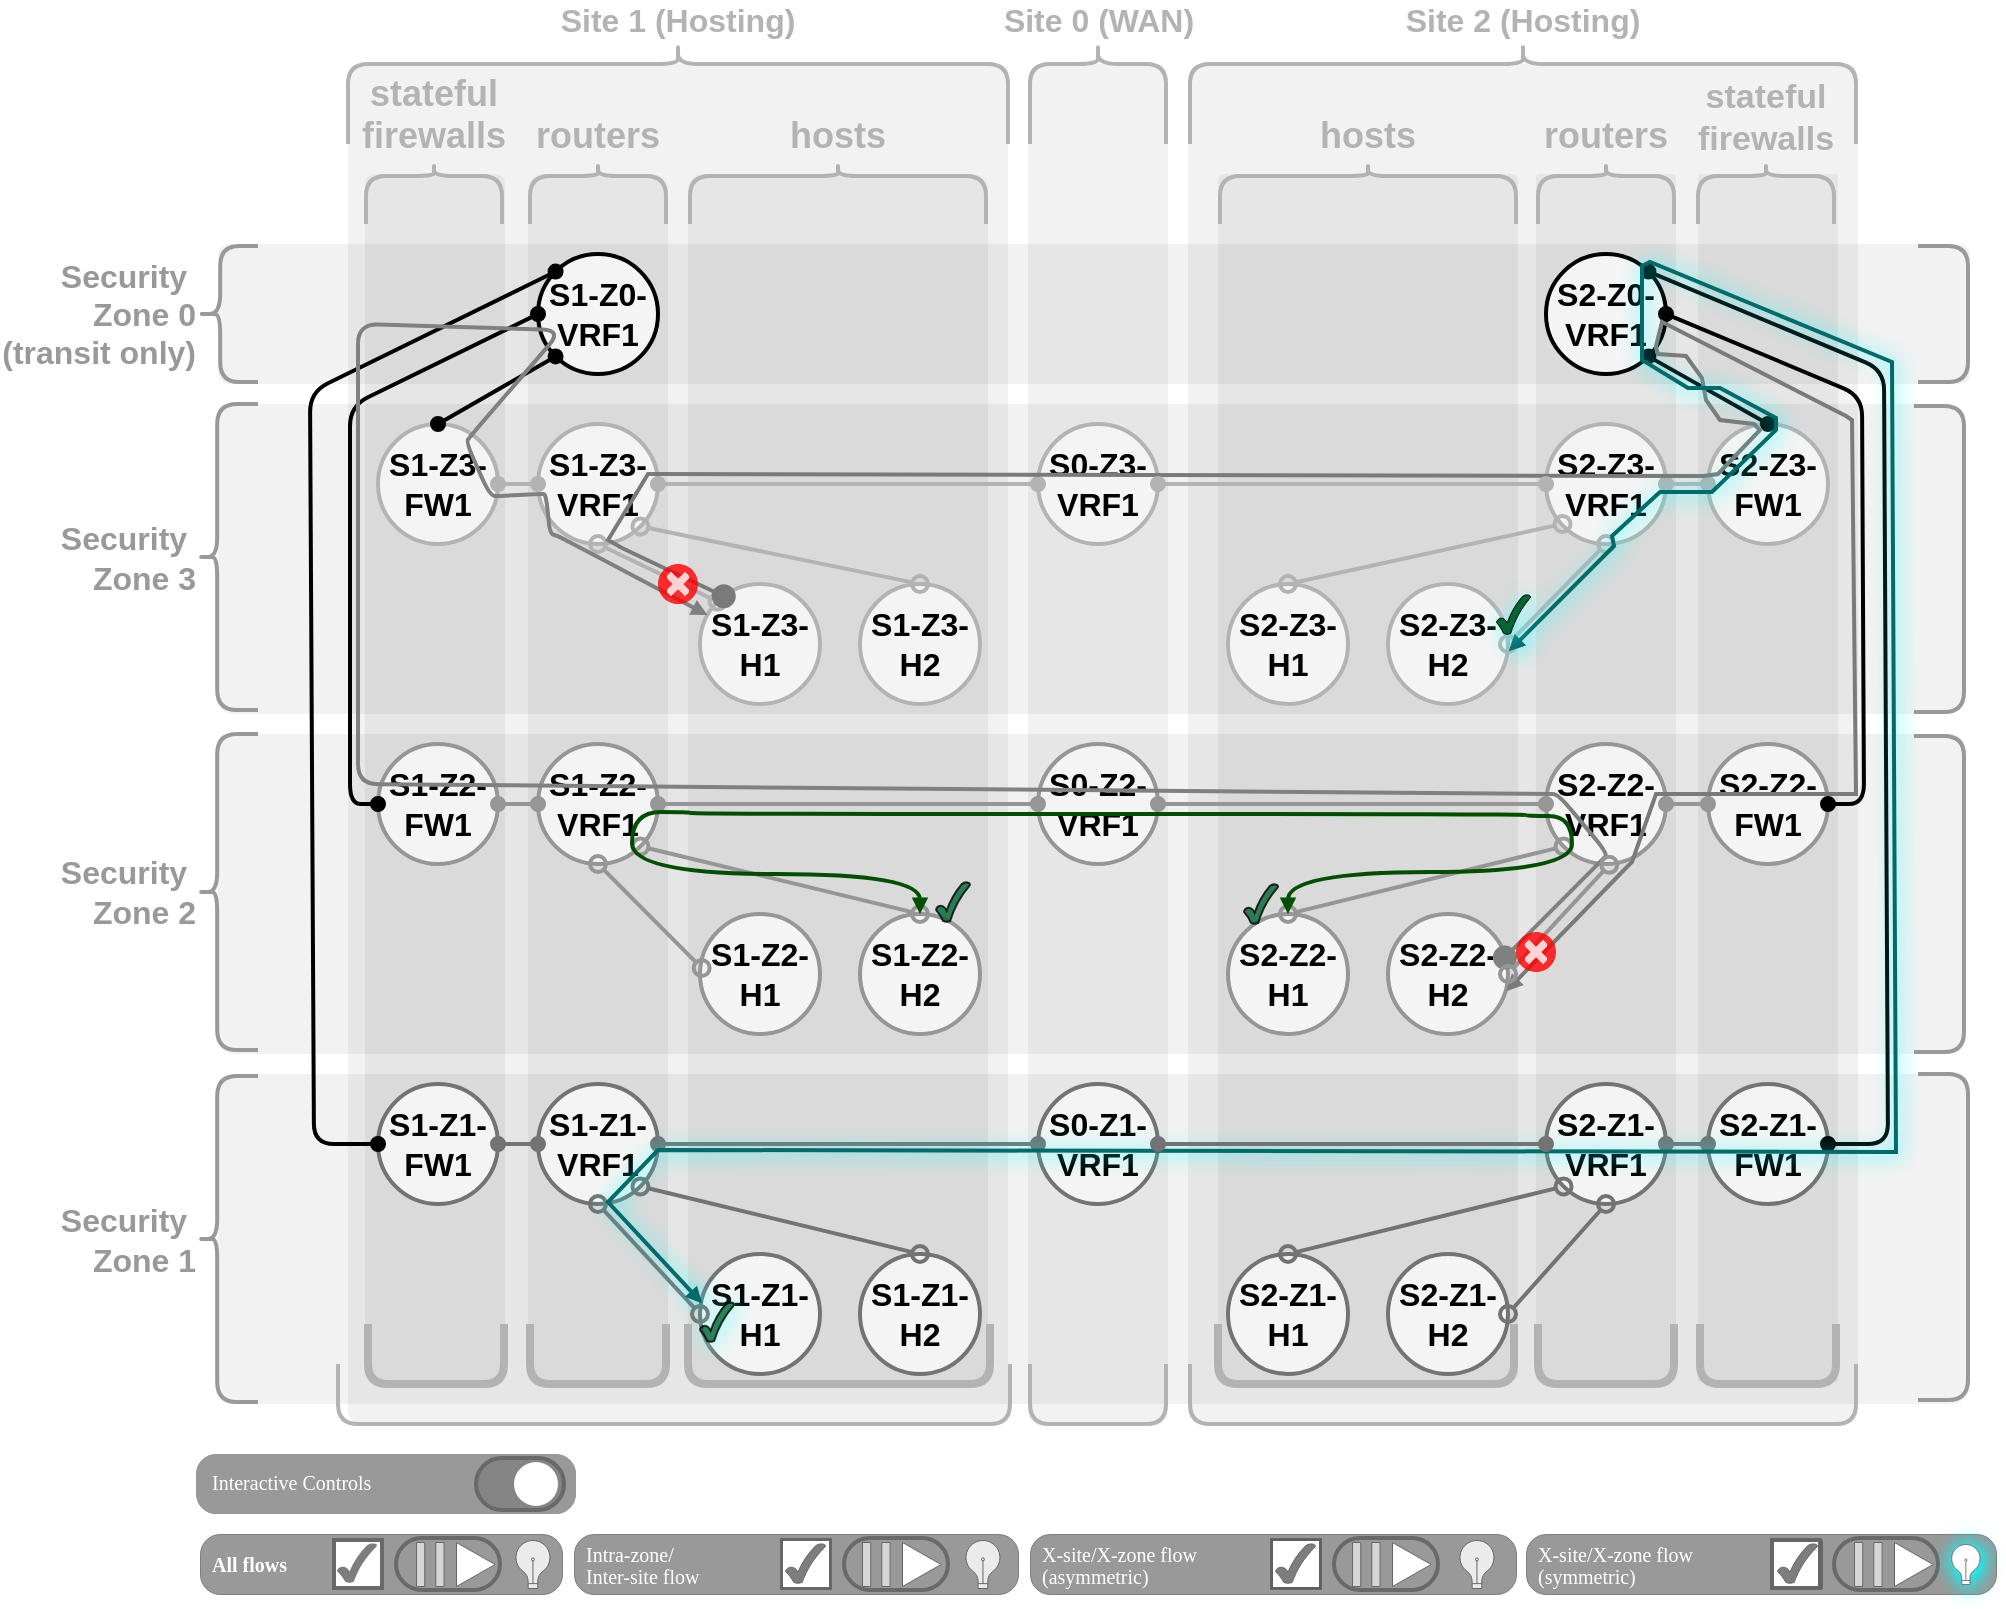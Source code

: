 <mxfile version="24.3.1" type="device">
  <diagram name="Page-1" id="6yeymBKhxuc0Mbmd6qp0">
    <mxGraphModel dx="271" dy="680" grid="1" gridSize="1" guides="1" tooltips="1" connect="1" arrows="1" fold="1" page="1" pageScale="1" pageWidth="850" pageHeight="1100" math="0" shadow="0">
      <root>
        <mxCell id="0" />
        <mxCell id="1" parent="0" />
        <object label="" tags="band band-devtype band-devtype-fw" id="dSsE4svFGT5zycd-9bUz-44">
          <mxCell style="rounded=1;whiteSpace=wrap;html=1;strokeColor=none;fillColor=#000000;arcSize=7;opacity=5;strokeWidth=4;" parent="1" vertex="1">
            <mxGeometry x="1463.5" y="305" width="70" height="603" as="geometry" />
          </mxCell>
        </object>
        <object label="" tags="band band-devtype band-devtype-rtr" id="dSsE4svFGT5zycd-9bUz-45">
          <mxCell style="rounded=1;whiteSpace=wrap;html=1;strokeColor=none;fillColor=#000000;arcSize=11;opacity=5;strokeWidth=4;" parent="1" vertex="1">
            <mxGeometry x="1545" y="305" width="70" height="603" as="geometry" />
          </mxCell>
        </object>
        <object label="" tags="band band-devtype band-devtype-hosts" id="dSsE4svFGT5zycd-9bUz-46">
          <mxCell style="rounded=1;whiteSpace=wrap;html=1;strokeColor=none;fillColor=#000000;arcSize=5;opacity=5;strokeWidth=4;" parent="1" vertex="1">
            <mxGeometry x="1625" y="305" width="150" height="603" as="geometry" />
          </mxCell>
        </object>
        <object label="" tags="band band-devtype band-devtype-hosts" id="dSsE4svFGT5zycd-9bUz-47">
          <mxCell style="rounded=1;whiteSpace=wrap;html=1;strokeColor=none;fillColor=#000000;arcSize=2;opacity=5;strokeWidth=4;" parent="1" vertex="1">
            <mxGeometry x="1890" y="305" width="150" height="603" as="geometry" />
          </mxCell>
        </object>
        <object label="" tags="band band-devtype band-devtype-rtr" id="dSsE4svFGT5zycd-9bUz-48">
          <mxCell style="rounded=1;whiteSpace=wrap;html=1;strokeColor=none;fillColor=#000000;arcSize=2;opacity=5;strokeWidth=4;" parent="1" vertex="1">
            <mxGeometry x="2049" y="305" width="70" height="603" as="geometry" />
          </mxCell>
        </object>
        <object label="" tags="band band-devtype band-devtype-fw" id="dSsE4svFGT5zycd-9bUz-49">
          <mxCell style="rounded=1;whiteSpace=wrap;html=1;strokeColor=none;fillColor=#000000;arcSize=2;opacity=5;strokeWidth=4;" parent="1" vertex="1">
            <mxGeometry x="2130" y="305" width="70" height="604" as="geometry" />
          </mxCell>
        </object>
        <object label="" tags="band site-band site-band2" id="dSsE4svFGT5zycd-9bUz-42">
          <mxCell style="rounded=1;whiteSpace=wrap;html=1;strokeColor=none;fillColor=#000000;arcSize=2;opacity=5;" parent="1" vertex="1">
            <mxGeometry x="1875" y="250" width="335" height="680" as="geometry" />
          </mxCell>
        </object>
        <object label="" tags="band site-band site-band1" id="dSsE4svFGT5zycd-9bUz-41">
          <mxCell style="rounded=1;whiteSpace=wrap;html=1;strokeColor=none;fillColor=#000000;arcSize=2;opacity=5;" parent="1" vertex="1">
            <mxGeometry x="1455" y="250" width="330" height="680" as="geometry" />
          </mxCell>
        </object>
        <object label="" tags="band site-band site-band0" id="dSsE4svFGT5zycd-9bUz-43">
          <mxCell style="rounded=1;whiteSpace=wrap;html=1;strokeColor=none;fillColor=#000000;arcSize=10;opacity=5;" parent="1" vertex="1">
            <mxGeometry x="1795" y="250" width="70" height="681" as="geometry" />
          </mxCell>
        </object>
        <object label="" tags="band band-sz band-sz1" id="dSsE4svFGT5zycd-9bUz-40">
          <mxCell style="rounded=1;whiteSpace=wrap;html=1;strokeColor=none;fillColor=#000000;arcSize=4;opacity=5;" parent="1" vertex="1">
            <mxGeometry x="1390" y="755" width="874" height="165" as="geometry" />
          </mxCell>
        </object>
        <object label="" tags="band band-sz band-sz0" id="dSsE4svFGT5zycd-9bUz-37">
          <mxCell style="rounded=1;whiteSpace=wrap;html=1;strokeColor=none;fillColor=#000000;arcSize=8;opacity=5;" parent="1" vertex="1">
            <mxGeometry x="1390" y="340" width="876" height="70" as="geometry" />
          </mxCell>
        </object>
        <object label="" tags="band band-sz band-sz3" id="dSsE4svFGT5zycd-9bUz-38">
          <mxCell style="rounded=1;whiteSpace=wrap;html=1;strokeColor=none;fillColor=#000000;arcSize=5;opacity=5;" parent="1" vertex="1">
            <mxGeometry x="1390" y="420" width="872" height="155" as="geometry" />
          </mxCell>
        </object>
        <object label="" tags="band band-sz band-sz2" id="dSsE4svFGT5zycd-9bUz-39">
          <mxCell style="rounded=1;whiteSpace=wrap;html=1;strokeColor=none;fillColor=#000000;arcSize=5;opacity=5;" parent="1" vertex="1">
            <mxGeometry x="1390" y="585" width="874" height="160" as="geometry" />
          </mxCell>
        </object>
        <mxCell id="Ux4JUTr80TsCuU6cvmH0-153" value="S2-Z2-H1" style="ellipse;whiteSpace=wrap;html=1;aspect=fixed;strokeWidth=2;strokeColor=#969696;fontSize=16;fontStyle=1;fillColor=#F4F4F4;" parent="1" vertex="1">
          <mxGeometry x="1895" y="675" width="60" height="60" as="geometry" />
        </mxCell>
        <mxCell id="Ux4JUTr80TsCuU6cvmH0-154" value="S2-Z1-H2" style="ellipse;whiteSpace=wrap;html=1;aspect=fixed;strokeWidth=2;strokeColor=#737373;fontSize=16;fontStyle=1;fillColor=#F4F4F4;" parent="1" vertex="1">
          <mxGeometry x="1975" y="845" width="60" height="60" as="geometry" />
        </mxCell>
        <mxCell id="Ux4JUTr80TsCuU6cvmH0-155" value="S2-Z2-VRF1" style="ellipse;whiteSpace=wrap;html=1;aspect=fixed;strokeWidth=2;strokeColor=#969696;fontSize=16;fontStyle=1;fillColor=#F4F4F4;" parent="1" vertex="1">
          <mxGeometry x="2054" y="590" width="60" height="60" as="geometry" />
        </mxCell>
        <mxCell id="Ux4JUTr80TsCuU6cvmH0-156" value="S2-Z1-VRF1" style="ellipse;whiteSpace=wrap;html=1;aspect=fixed;strokeWidth=2;strokeColor=#737373;fontSize=16;fontStyle=1;fillColor=#F4F4F4;" parent="1" vertex="1">
          <mxGeometry x="2054" y="760" width="60" height="60" as="geometry" />
        </mxCell>
        <mxCell id="Ux4JUTr80TsCuU6cvmH0-157" value="S2-Z2-FW1" style="ellipse;whiteSpace=wrap;html=1;aspect=fixed;strokeWidth=2;strokeColor=#969696;fontSize=16;fontStyle=1;fillColor=#F4F4F4;" parent="1" vertex="1">
          <mxGeometry x="2135" y="590" width="60" height="60" as="geometry" />
        </mxCell>
        <mxCell id="Ux4JUTr80TsCuU6cvmH0-158" value="S2-Z1-FW1" style="ellipse;whiteSpace=wrap;html=1;aspect=fixed;strokeWidth=2;strokeColor=#737373;fontSize=16;fontStyle=1;fillColor=#F4F4F4;" parent="1" vertex="1">
          <mxGeometry x="2135" y="760" width="60" height="60" as="geometry" />
        </mxCell>
        <mxCell id="Ux4JUTr80TsCuU6cvmH0-159" value="S2-Z2-H2" style="ellipse;whiteSpace=wrap;html=1;aspect=fixed;strokeWidth=2;strokeColor=#969696;fontSize=16;fontStyle=1;fillColor=#F4F4F4;" parent="1" vertex="1">
          <mxGeometry x="1975" y="675" width="60" height="60" as="geometry" />
        </mxCell>
        <mxCell id="Ux4JUTr80TsCuU6cvmH0-160" value="S2-Z1-H1" style="ellipse;whiteSpace=wrap;html=1;aspect=fixed;strokeWidth=2;strokeColor=#737373;fontSize=16;fontStyle=1;fillColor=#F4F4F4;" parent="1" vertex="1">
          <mxGeometry x="1895" y="845" width="60" height="60" as="geometry" />
        </mxCell>
        <mxCell id="Ux4JUTr80TsCuU6cvmH0-161" value="S2-Z0-VRF1" style="ellipse;whiteSpace=wrap;html=1;aspect=fixed;strokeWidth=2;strokeColor=#000000;fontSize=16;fontStyle=1;fillColor=#F4F4F4;fillStyle=solid;" parent="1" vertex="1">
          <mxGeometry x="2054" y="345" width="60" height="60" as="geometry" />
        </mxCell>
        <object label="Site 2 (Hosting)" tags="band site-band site-band2" id="Ux4JUTr80TsCuU6cvmH0-162">
          <mxCell style="shape=curlyBracket;whiteSpace=wrap;html=1;rounded=1;labelPosition=center;verticalLabelPosition=top;align=center;verticalAlign=bottom;rotation=0;strokeWidth=2;strokeColor=#B3B3B3;size=0.2;direction=south;fontSize=16;fontColor=#B3B3B3;fontStyle=1" parent="1" vertex="1">
            <mxGeometry x="1876" y="240" width="333" height="50" as="geometry" />
          </mxCell>
        </object>
        <object label="" tags="band site-band site-band2" id="Ux4JUTr80TsCuU6cvmH0-163">
          <mxCell style="shape=curlyBracket;whiteSpace=wrap;html=1;rounded=1;labelPosition=left;verticalLabelPosition=middle;align=right;verticalAlign=middle;rotation=0;strokeWidth=2;strokeColor=#B3B3B3;direction=north;size=0;fontSize=18;fontStyle=1" parent="1" vertex="1">
            <mxGeometry x="1876" y="900" width="333" height="30" as="geometry" />
          </mxCell>
        </object>
        <mxCell id="Ux4JUTr80TsCuU6cvmH0-164" value="" style="endArrow=oval;startArrow=oval;html=1;strokeWidth=2;strokeColor=#969696;startFill=1;endFill=1;fontSize=18;fontStyle=1" parent="1" source="Ux4JUTr80TsCuU6cvmH0-155" target="Ux4JUTr80TsCuU6cvmH0-157" edge="1">
          <mxGeometry width="50" height="50" relative="1" as="geometry">
            <mxPoint x="694.5" y="672" as="sourcePoint" />
            <mxPoint x="694.5" y="592" as="targetPoint" />
          </mxGeometry>
        </mxCell>
        <mxCell id="Ux4JUTr80TsCuU6cvmH0-166" value="" style="endArrow=oval;startArrow=oval;html=1;strokeWidth=2;strokeColor=#969696;startFill=0;endFill=0;fontSize=18;fontStyle=1;endSize=8;startSize=8;exitX=0.5;exitY=0;exitDx=0;exitDy=0;entryX=0;entryY=1;entryDx=0;entryDy=0;" parent="1" source="Ux4JUTr80TsCuU6cvmH0-153" target="Ux4JUTr80TsCuU6cvmH0-155" edge="1">
          <mxGeometry width="50" height="50" relative="1" as="geometry">
            <mxPoint x="620.228" y="1008.372" as="sourcePoint" />
            <mxPoint x="669.072" y="949.877" as="targetPoint" />
          </mxGeometry>
        </mxCell>
        <mxCell id="Ux4JUTr80TsCuU6cvmH0-167" value="" style="endArrow=oval;startArrow=oval;html=1;strokeWidth=2;strokeColor=#737373;startFill=1;endFill=1;fontSize=18;fontStyle=1" parent="1" source="Ux4JUTr80TsCuU6cvmH0-156" target="Ux4JUTr80TsCuU6cvmH0-158" edge="1">
          <mxGeometry width="50" height="50" relative="1" as="geometry">
            <mxPoint x="1398.5" y="674" as="sourcePoint" />
            <mxPoint x="1398.5" y="594" as="targetPoint" />
          </mxGeometry>
        </mxCell>
        <mxCell id="Ux4JUTr80TsCuU6cvmH0-168" value="" style="endArrow=oval;startArrow=oval;html=1;strokeWidth=2;strokeColor=#737373;startFill=0;endFill=0;fontSize=18;fontStyle=1;endSize=8;startSize=8;exitX=1;exitY=0.5;exitDx=0;exitDy=0;entryX=0.5;entryY=1;entryDx=0;entryDy=0;" parent="1" source="Ux4JUTr80TsCuU6cvmH0-154" target="Ux4JUTr80TsCuU6cvmH0-156" edge="1">
          <mxGeometry width="50" height="50" relative="1" as="geometry">
            <mxPoint x="1473.535" y="798.573" as="sourcePoint" />
            <mxPoint x="1424.107" y="739.729" as="targetPoint" />
          </mxGeometry>
        </mxCell>
        <mxCell id="Ux4JUTr80TsCuU6cvmH0-169" value="" style="endArrow=oval;startArrow=oval;html=1;strokeWidth=2;strokeColor=#737373;startFill=0;endFill=0;fontSize=18;fontStyle=1;endSize=8;startSize=8;exitX=0.5;exitY=0;exitDx=0;exitDy=0;entryX=0;entryY=1;entryDx=0;entryDy=0;" parent="1" source="Ux4JUTr80TsCuU6cvmH0-160" target="Ux4JUTr80TsCuU6cvmH0-156" edge="1">
          <mxGeometry width="50" height="50" relative="1" as="geometry">
            <mxPoint x="1324.228" y="798.372" as="sourcePoint" />
            <mxPoint x="1373.072" y="739.877" as="targetPoint" />
          </mxGeometry>
        </mxCell>
        <mxCell id="Ux4JUTr80TsCuU6cvmH0-174" value="S0-Z2-VRF1" style="ellipse;whiteSpace=wrap;html=1;aspect=fixed;strokeWidth=2;strokeColor=#969696;fontSize=16;fontStyle=1;fillColor=#F4F4F4;" parent="1" vertex="1">
          <mxGeometry x="1800" y="590" width="60" height="60" as="geometry" />
        </mxCell>
        <mxCell id="Ux4JUTr80TsCuU6cvmH0-175" value="S0-Z1-VRF1" style="ellipse;whiteSpace=wrap;html=1;aspect=fixed;strokeWidth=2;strokeColor=#737373;fontSize=16;fontStyle=1;fillColor=#F4F4F4;" parent="1" vertex="1">
          <mxGeometry x="1800" y="760" width="60" height="60" as="geometry" />
        </mxCell>
        <mxCell id="Ux4JUTr80TsCuU6cvmH0-185" value="S0-Z3-VRF1" style="ellipse;whiteSpace=wrap;html=1;aspect=fixed;strokeWidth=2;strokeColor=#B3B3B3;fontSize=16;fontStyle=1;fillColor=#F4F4F4;fillStyle=solid;" parent="1" vertex="1">
          <mxGeometry x="1800" y="430" width="60" height="60" as="geometry" />
        </mxCell>
        <mxCell id="Ux4JUTr80TsCuU6cvmH0-186" value="S1-Z2-H1" style="ellipse;whiteSpace=wrap;html=1;aspect=fixed;strokeWidth=2;strokeColor=#969696;fontSize=16;fontStyle=1;fillColor=#F4F4F4;" parent="1" vertex="1">
          <mxGeometry x="1631" y="675" width="60" height="60" as="geometry" />
        </mxCell>
        <mxCell id="Ux4JUTr80TsCuU6cvmH0-187" value="S1-Z1-H2" style="ellipse;whiteSpace=wrap;html=1;aspect=fixed;strokeWidth=2;strokeColor=#737373;fontSize=16;fontStyle=1;fillColor=#F4F4F4;" parent="1" vertex="1">
          <mxGeometry x="1711" y="845" width="60" height="60" as="geometry" />
        </mxCell>
        <mxCell id="Ux4JUTr80TsCuU6cvmH0-188" value="S1-Z2-VRF1" style="ellipse;whiteSpace=wrap;html=1;aspect=fixed;strokeWidth=2;strokeColor=#969696;fontSize=16;fontStyle=1;fillColor=#F4F4F4;" parent="1" vertex="1">
          <mxGeometry x="1550" y="590" width="60" height="60" as="geometry" />
        </mxCell>
        <mxCell id="Ux4JUTr80TsCuU6cvmH0-189" value="S1-Z1-VRF1" style="ellipse;whiteSpace=wrap;html=1;aspect=fixed;strokeWidth=2;strokeColor=#737373;fontSize=16;fontStyle=1;fillColor=#F4F4F4;" parent="1" vertex="1">
          <mxGeometry x="1550" y="760" width="60" height="60" as="geometry" />
        </mxCell>
        <mxCell id="Ux4JUTr80TsCuU6cvmH0-190" value="S1-Z2-FW1" style="ellipse;whiteSpace=wrap;html=1;aspect=fixed;strokeWidth=2;strokeColor=#969696;fontSize=16;fontStyle=1;fillColor=#F4F4F4;" parent="1" vertex="1">
          <mxGeometry x="1470" y="590" width="60" height="60" as="geometry" />
        </mxCell>
        <mxCell id="Ux4JUTr80TsCuU6cvmH0-191" value="S1-Z1-FW1" style="ellipse;whiteSpace=wrap;html=1;aspect=fixed;strokeWidth=2;strokeColor=#737373;fontSize=16;fontStyle=1;shadow=0;perimeterSpacing=0;fillColor=#F4F4F4;" parent="1" vertex="1">
          <mxGeometry x="1470" y="760" width="60" height="60" as="geometry" />
        </mxCell>
        <mxCell id="Ux4JUTr80TsCuU6cvmH0-192" value="S1-Z2-H2" style="ellipse;whiteSpace=wrap;html=1;aspect=fixed;strokeWidth=2;strokeColor=#969696;fontSize=16;fontStyle=1;fillColor=#F4F4F4;" parent="1" vertex="1">
          <mxGeometry x="1711" y="675" width="60" height="60" as="geometry" />
        </mxCell>
        <mxCell id="Ux4JUTr80TsCuU6cvmH0-193" value="S1-Z1-H1" style="ellipse;whiteSpace=wrap;html=1;aspect=fixed;strokeWidth=2;strokeColor=#737373;fontSize=16;fontStyle=1;fillColor=#F4F4F4;" parent="1" vertex="1">
          <mxGeometry x="1631" y="845" width="60" height="60" as="geometry" />
        </mxCell>
        <mxCell id="Ux4JUTr80TsCuU6cvmH0-194" value="S1-Z0-VRF1" style="ellipse;whiteSpace=wrap;html=1;aspect=fixed;strokeWidth=2;strokeColor=#000000;fontSize=16;fontStyle=1;fillColor=#F4F4F4;fillStyle=solid;" parent="1" vertex="1">
          <mxGeometry x="1550" y="345" width="60" height="60" as="geometry" />
        </mxCell>
        <object label="Site 1 (Hosting)" tags="band site-band site-band1" id="Ux4JUTr80TsCuU6cvmH0-195">
          <mxCell style="shape=curlyBracket;whiteSpace=wrap;html=1;rounded=1;labelPosition=center;verticalLabelPosition=top;align=center;verticalAlign=bottom;rotation=0;strokeWidth=2;strokeColor=#B3B3B3;size=0.2;direction=south;fontSize=16;fontColor=#B3B3B3;fontStyle=1" parent="1" vertex="1">
            <mxGeometry x="1455" y="240" width="330" height="50" as="geometry" />
          </mxCell>
        </object>
        <object label="" tags="band site-band site-band1" id="Ux4JUTr80TsCuU6cvmH0-196">
          <mxCell style="shape=curlyBracket;whiteSpace=wrap;html=1;rounded=1;labelPosition=left;verticalLabelPosition=middle;align=right;verticalAlign=middle;rotation=0;strokeWidth=2;strokeColor=#B3B3B3;direction=north;size=0;fontSize=18;fontStyle=1" parent="1" vertex="1">
            <mxGeometry x="1450" y="900" width="336" height="30" as="geometry" />
          </mxCell>
        </object>
        <mxCell id="Ux4JUTr80TsCuU6cvmH0-197" value="" style="endArrow=oval;startArrow=oval;html=1;strokeWidth=2;strokeColor=#969696;startFill=1;endFill=1;fontSize=18;fontStyle=1;exitX=0;exitY=0.5;exitDx=0;exitDy=0;" parent="1" source="Ux4JUTr80TsCuU6cvmH0-188" target="Ux4JUTr80TsCuU6cvmH0-190" edge="1">
          <mxGeometry width="50" height="50" relative="1" as="geometry">
            <mxPoint x="1845" y="651" as="sourcePoint" />
            <mxPoint x="518.5" y="620" as="targetPoint" />
          </mxGeometry>
        </mxCell>
        <mxCell id="Ux4JUTr80TsCuU6cvmH0-198" value="" style="endArrow=oval;startArrow=oval;html=1;strokeWidth=2;strokeColor=#969696;startFill=0;endFill=0;fontSize=18;fontStyle=1;endSize=8;startSize=8;exitX=0.5;exitY=0;exitDx=0;exitDy=0;entryX=1;entryY=1;entryDx=0;entryDy=0;" parent="1" source="Ux4JUTr80TsCuU6cvmH0-192" target="Ux4JUTr80TsCuU6cvmH0-188" edge="1">
          <mxGeometry width="50" height="50" relative="1" as="geometry">
            <mxPoint x="553.535" y="1036.573" as="sourcePoint" />
            <mxPoint x="504.107" y="977.729" as="targetPoint" />
          </mxGeometry>
        </mxCell>
        <mxCell id="Ux4JUTr80TsCuU6cvmH0-199" value="" style="endArrow=oval;startArrow=oval;html=1;strokeWidth=2;strokeColor=#969696;startFill=0;endFill=0;fontSize=18;fontStyle=1;endSize=8;startSize=8;entryX=0.5;entryY=1;entryDx=0;entryDy=0;exitX=0.014;exitY=0.45;exitDx=0;exitDy=0;exitPerimeter=0;" parent="1" source="Ux4JUTr80TsCuU6cvmH0-186" target="Ux4JUTr80TsCuU6cvmH0-188" edge="1">
          <mxGeometry width="50" height="50" relative="1" as="geometry">
            <mxPoint x="404.228" y="1036.372" as="sourcePoint" />
            <mxPoint x="453.072" y="977.877" as="targetPoint" />
          </mxGeometry>
        </mxCell>
        <mxCell id="Ux4JUTr80TsCuU6cvmH0-200" value="" style="endArrow=oval;startArrow=oval;html=1;strokeWidth=2;strokeColor=#737373;startFill=1;endFill=1;fontSize=18;fontStyle=1" parent="1" source="Ux4JUTr80TsCuU6cvmH0-189" target="Ux4JUTr80TsCuU6cvmH0-191" edge="1">
          <mxGeometry width="50" height="50" relative="1" as="geometry">
            <mxPoint x="1333.5" y="683" as="sourcePoint" />
            <mxPoint x="1333.5" y="603" as="targetPoint" />
          </mxGeometry>
        </mxCell>
        <mxCell id="Ux4JUTr80TsCuU6cvmH0-201" value="" style="endArrow=oval;startArrow=oval;html=1;strokeWidth=2;strokeColor=#737373;startFill=0;endFill=0;fontSize=18;fontStyle=1;endSize=8;startSize=8;exitX=0.5;exitY=0;exitDx=0;exitDy=0;entryX=1;entryY=1;entryDx=0;entryDy=0;" parent="1" source="Ux4JUTr80TsCuU6cvmH0-187" target="Ux4JUTr80TsCuU6cvmH0-189" edge="1">
          <mxGeometry width="50" height="50" relative="1" as="geometry">
            <mxPoint x="1368.535" y="807.573" as="sourcePoint" />
            <mxPoint x="1319.107" y="748.729" as="targetPoint" />
          </mxGeometry>
        </mxCell>
        <mxCell id="Ux4JUTr80TsCuU6cvmH0-202" value="" style="endArrow=oval;startArrow=oval;html=1;strokeWidth=2;strokeColor=#737373;startFill=0;endFill=0;fontSize=18;fontStyle=1;endSize=8;startSize=8;entryX=0.5;entryY=1;entryDx=0;entryDy=0;exitX=0;exitY=0.5;exitDx=0;exitDy=0;" parent="1" source="Ux4JUTr80TsCuU6cvmH0-193" target="Ux4JUTr80TsCuU6cvmH0-189" edge="1">
          <mxGeometry width="50" height="50" relative="1" as="geometry">
            <mxPoint x="1219.228" y="807.372" as="sourcePoint" />
            <mxPoint x="1268.072" y="748.877" as="targetPoint" />
          </mxGeometry>
        </mxCell>
        <mxCell id="Ux4JUTr80TsCuU6cvmH0-203" value="" style="endArrow=oval;startArrow=oval;html=1;strokeColor=#000000;strokeWidth=2;startFill=1;endFill=1;fontSize=18;fontStyle=1;exitX=0;exitY=0;exitDx=0;exitDy=0;entryX=0;entryY=0.5;entryDx=0;entryDy=0;rounded=1;" parent="1" source="Ux4JUTr80TsCuU6cvmH0-194" target="Ux4JUTr80TsCuU6cvmH0-191" edge="1">
          <mxGeometry width="50" height="50" relative="1" as="geometry">
            <mxPoint x="1643.5" y="88" as="sourcePoint" />
            <mxPoint x="1036" y="88" as="targetPoint" />
            <Array as="points">
              <mxPoint x="1436" y="414" />
              <mxPoint x="1438" y="790" />
            </Array>
          </mxGeometry>
        </mxCell>
        <mxCell id="Ux4JUTr80TsCuU6cvmH0-204" value="" style="endArrow=oval;startArrow=oval;html=1;strokeColor=#000000;strokeWidth=2;startFill=1;endFill=1;fontSize=18;fontStyle=1;exitX=0;exitY=0.5;exitDx=0;exitDy=0;entryX=0;entryY=0.5;entryDx=0;entryDy=0;rounded=1;" parent="1" source="Ux4JUTr80TsCuU6cvmH0-194" target="Ux4JUTr80TsCuU6cvmH0-190" edge="1">
          <mxGeometry width="50" height="50" relative="1" as="geometry">
            <mxPoint x="1650.343" y="152.374" as="sourcePoint" />
            <mxPoint x="1537.715" y="227.711" as="targetPoint" />
            <Array as="points">
              <mxPoint x="1456" y="421" />
              <mxPoint x="1456" y="620" />
            </Array>
          </mxGeometry>
        </mxCell>
        <mxCell id="Ux4JUTr80TsCuU6cvmH0-205" value="" style="endArrow=oval;startArrow=oval;html=1;strokeWidth=2;strokeColor=#737373;startFill=1;endFill=1;fontSize=18;fontStyle=1;entryX=1;entryY=0.5;entryDx=0;entryDy=0;exitX=0;exitY=0.5;exitDx=0;exitDy=0;" parent="1" source="Ux4JUTr80TsCuU6cvmH0-175" target="Ux4JUTr80TsCuU6cvmH0-189" edge="1">
          <mxGeometry width="50" height="50" relative="1" as="geometry">
            <mxPoint x="1277.0" y="565" as="sourcePoint" />
            <mxPoint x="1022.75" y="164" as="targetPoint" />
          </mxGeometry>
        </mxCell>
        <mxCell id="Ux4JUTr80TsCuU6cvmH0-206" value="" style="endArrow=oval;startArrow=oval;html=1;strokeWidth=2;strokeColor=#969696;startFill=1;endFill=1;fontSize=18;fontStyle=1;edgeStyle=orthogonalEdgeStyle;exitX=0;exitY=0.5;exitDx=0;exitDy=0;entryX=1;entryY=0.5;entryDx=0;entryDy=0;" parent="1" source="Ux4JUTr80TsCuU6cvmH0-174" target="Ux4JUTr80TsCuU6cvmH0-188" edge="1">
          <mxGeometry width="50" height="50" relative="1" as="geometry">
            <mxPoint x="1189" y="770" as="sourcePoint" />
            <mxPoint x="1348.5" y="704" as="targetPoint" />
          </mxGeometry>
        </mxCell>
        <mxCell id="Ux4JUTr80TsCuU6cvmH0-207" value="S1-Z3-H1" style="ellipse;whiteSpace=wrap;html=1;aspect=fixed;strokeWidth=2;strokeColor=#B3B3B3;fontSize=16;fontStyle=1;fillColor=#F4F4F4;" parent="1" vertex="1">
          <mxGeometry x="1631" y="510" width="60" height="60" as="geometry" />
        </mxCell>
        <mxCell id="Ux4JUTr80TsCuU6cvmH0-208" value="S1-Z3-VRF1" style="ellipse;whiteSpace=wrap;html=1;aspect=fixed;strokeWidth=2;strokeColor=#B3B3B3;fontSize=16;fontStyle=1;fillColor=#F4F4F4;" parent="1" vertex="1">
          <mxGeometry x="1550" y="430" width="60" height="60" as="geometry" />
        </mxCell>
        <mxCell id="Ux4JUTr80TsCuU6cvmH0-209" value="S1-Z3-FW1" style="ellipse;whiteSpace=wrap;html=1;aspect=fixed;strokeWidth=2;strokeColor=#B3B3B3;fontSize=16;fontStyle=1;fillColor=#F4F4F4;" parent="1" vertex="1">
          <mxGeometry x="1470" y="430" width="60" height="60" as="geometry" />
        </mxCell>
        <mxCell id="Ux4JUTr80TsCuU6cvmH0-210" value="S1-Z3-H2" style="ellipse;whiteSpace=wrap;html=1;aspect=fixed;strokeWidth=2;strokeColor=#B3B3B3;fontSize=16;fontStyle=1;fillColor=#F4F4F4;" parent="1" vertex="1">
          <mxGeometry x="1711" y="510" width="60" height="60" as="geometry" />
        </mxCell>
        <mxCell id="Ux4JUTr80TsCuU6cvmH0-211" value="" style="endArrow=oval;startArrow=oval;html=1;strokeWidth=2;strokeColor=#B3B3B3;startFill=1;endFill=1;fontSize=18;fontStyle=1" parent="1" source="Ux4JUTr80TsCuU6cvmH0-208" target="Ux4JUTr80TsCuU6cvmH0-209" edge="1">
          <mxGeometry width="50" height="50" relative="1" as="geometry">
            <mxPoint x="119.5" y="540" as="sourcePoint" />
            <mxPoint x="119.5" y="460" as="targetPoint" />
          </mxGeometry>
        </mxCell>
        <mxCell id="Ux4JUTr80TsCuU6cvmH0-212" value="" style="endArrow=oval;startArrow=oval;html=1;strokeWidth=2;strokeColor=#B3B3B3;startFill=0;endFill=0;fontSize=18;fontStyle=1;endSize=8;startSize=8;exitX=0.5;exitY=0;exitDx=0;exitDy=0;entryX=1;entryY=1;entryDx=0;entryDy=0;" parent="1" source="Ux4JUTr80TsCuU6cvmH0-210" target="Ux4JUTr80TsCuU6cvmH0-208" edge="1">
          <mxGeometry width="50" height="50" relative="1" as="geometry">
            <mxPoint x="154.535" y="762.573" as="sourcePoint" />
            <mxPoint x="105.107" y="703.729" as="targetPoint" />
          </mxGeometry>
        </mxCell>
        <mxCell id="Ux4JUTr80TsCuU6cvmH0-213" value="" style="endArrow=oval;startArrow=oval;html=1;strokeWidth=2;strokeColor=#B3B3B3;startFill=0;endFill=0;fontSize=18;fontStyle=1;endSize=8;startSize=8;exitX=0;exitY=0;exitDx=0;exitDy=0;entryX=0.5;entryY=1;entryDx=0;entryDy=0;" parent="1" source="Ux4JUTr80TsCuU6cvmH0-207" target="Ux4JUTr80TsCuU6cvmH0-208" edge="1">
          <mxGeometry width="50" height="50" relative="1" as="geometry">
            <mxPoint x="5.228" y="762.372" as="sourcePoint" />
            <mxPoint x="54.072" y="703.877" as="targetPoint" />
          </mxGeometry>
        </mxCell>
        <mxCell id="Ux4JUTr80TsCuU6cvmH0-214" value="" style="endArrow=oval;startArrow=oval;html=1;strokeColor=#000000;strokeWidth=2;startFill=1;endFill=1;fontSize=18;fontStyle=1;entryX=0.5;entryY=0;entryDx=0;entryDy=0;exitX=0;exitY=1;exitDx=0;exitDy=0;rounded=1;" parent="1" source="Ux4JUTr80TsCuU6cvmH0-194" target="Ux4JUTr80TsCuU6cvmH0-209" edge="1">
          <mxGeometry width="50" height="50" relative="1" as="geometry">
            <mxPoint x="1704" y="150" as="sourcePoint" />
            <mxPoint x="1704" y="279" as="targetPoint" />
          </mxGeometry>
        </mxCell>
        <mxCell id="Ux4JUTr80TsCuU6cvmH0-215" value="" style="endArrow=oval;startArrow=oval;html=1;strokeWidth=2;strokeColor=#B3B3B3;startFill=1;endFill=1;fontSize=18;fontStyle=1;entryX=1;entryY=0.5;entryDx=0;entryDy=0;edgeStyle=orthogonalEdgeStyle;exitX=0;exitY=0.5;exitDx=0;exitDy=0;" parent="1" source="Ux4JUTr80TsCuU6cvmH0-185" target="Ux4JUTr80TsCuU6cvmH0-208" edge="1">
          <mxGeometry width="50" height="50" relative="1" as="geometry">
            <mxPoint x="1109" y="889" as="sourcePoint" />
            <mxPoint x="1759.001" y="459.341" as="targetPoint" />
          </mxGeometry>
        </mxCell>
        <object label="" tags="band site-band site-band0" id="Ux4JUTr80TsCuU6cvmH0-216">
          <mxCell style="shape=curlyBracket;whiteSpace=wrap;html=1;rounded=1;labelPosition=left;verticalLabelPosition=middle;align=right;verticalAlign=middle;rotation=0;strokeWidth=2;strokeColor=#B3B3B3;direction=north;size=0;fontSize=18;fontStyle=1" parent="1" vertex="1">
            <mxGeometry x="1796" y="900" width="68" height="30" as="geometry" />
          </mxCell>
        </object>
        <object label="Site 0 (WAN)" tags="band site-band site-band0" id="Ux4JUTr80TsCuU6cvmH0-217">
          <mxCell style="shape=curlyBracket;html=1;rounded=1;labelPosition=center;verticalLabelPosition=top;align=center;verticalAlign=bottom;rotation=0;strokeWidth=2;strokeColor=#B3B3B3;size=0.2;direction=south;fontSize=16;fontColor=#B3B3B3;fontStyle=1" parent="1" vertex="1">
            <mxGeometry x="1796" y="240" width="68" height="50" as="geometry" />
          </mxCell>
        </object>
        <object label="Security&amp;nbsp;&lt;div style=&quot;font-size: 16px;&quot;&gt;Zone 1&lt;/div&gt;" tags="band band-sz band-sz1" id="Ux4JUTr80TsCuU6cvmH0-218">
          <mxCell style="shape=curlyBracket;html=1;rounded=1;labelPosition=center;verticalLabelPosition=middle;align=right;verticalAlign=middle;rotation=0;strokeWidth=2;strokeColor=#999999;size=0.32;direction=east;fontSize=16;fontColor=#999999;fontStyle=1;horizontal=1;spacingRight=30;spacingLeft=0;" parent="1" vertex="1">
            <mxGeometry x="1380" y="756" width="30" height="163" as="geometry" />
          </mxCell>
        </object>
        <object label="" tags="band band-sz band-sz1" id="Ux4JUTr80TsCuU6cvmH0-219">
          <mxCell style="shape=curlyBracket;whiteSpace=wrap;html=1;rounded=1;labelPosition=left;verticalLabelPosition=middle;align=right;verticalAlign=middle;rotation=0;strokeWidth=2;strokeColor=#999999;direction=west;size=0;fontSize=18;fontStyle=1" parent="1" vertex="1">
            <mxGeometry x="2240" y="755" width="25" height="163" as="geometry" />
          </mxCell>
        </object>
        <object label="Security&amp;nbsp;&lt;div style=&quot;font-size: 16px;&quot;&gt;Zone 2&lt;/div&gt;" tags="band band-sz band-sz2" id="Ux4JUTr80TsCuU6cvmH0-220">
          <mxCell style="shape=curlyBracket;html=1;rounded=1;labelPosition=center;verticalLabelPosition=middle;align=right;verticalAlign=middle;rotation=0;strokeWidth=2;strokeColor=#999999;size=0.32;direction=east;fontSize=16;fontColor=#999999;fontStyle=1;horizontal=1;spacingRight=30;spacingLeft=-65;" parent="1" vertex="1">
            <mxGeometry x="1380" y="585" width="30" height="158" as="geometry" />
          </mxCell>
        </object>
        <object label="" tags="band band-sz band-sz2" id="Ux4JUTr80TsCuU6cvmH0-221">
          <mxCell style="shape=curlyBracket;whiteSpace=wrap;html=1;rounded=1;labelPosition=left;verticalLabelPosition=middle;align=right;verticalAlign=middle;rotation=0;strokeWidth=2;strokeColor=#999999;direction=west;size=0;fontSize=18;fontStyle=1" parent="1" vertex="1">
            <mxGeometry x="2238" y="586" width="25" height="158" as="geometry" />
          </mxCell>
        </object>
        <object label="&amp;nbsp;Security&amp;nbsp;&lt;div style=&quot;font-size: 16px;&quot;&gt;Zone 3&lt;/div&gt;" tags="band band-sz band-sz3" id="Ux4JUTr80TsCuU6cvmH0-222">
          <mxCell style="shape=curlyBracket;html=1;rounded=1;labelPosition=center;verticalLabelPosition=middle;align=right;verticalAlign=middle;rotation=0;strokeWidth=2;strokeColor=#999999;size=0.32;direction=east;fontSize=16;fontColor=#999999;fontStyle=1;horizontal=1;spacingRight=30;spacingLeft=-85;" parent="1" vertex="1">
            <mxGeometry x="1380" y="420" width="30" height="153" as="geometry" />
          </mxCell>
        </object>
        <object label="" tags="band band-sz band-sz3" id="Ux4JUTr80TsCuU6cvmH0-223">
          <mxCell style="shape=curlyBracket;whiteSpace=wrap;html=1;rounded=1;labelPosition=left;verticalLabelPosition=middle;align=right;verticalAlign=middle;rotation=0;strokeWidth=2;strokeColor=#999999;direction=west;size=0;fontSize=18;fontStyle=1" parent="1" vertex="1">
            <mxGeometry x="2238" y="421" width="25" height="153" as="geometry" />
          </mxCell>
        </object>
        <object label="Security&amp;nbsp;&lt;div style=&quot;font-size: 16px;&quot;&gt;Zone 0&lt;div style=&quot;font-size: 16px;&quot;&gt;(transit only)&lt;/div&gt;&lt;/div&gt;" tags="band band-sz band-sz0" id="Ux4JUTr80TsCuU6cvmH0-224">
          <mxCell style="shape=curlyBracket;html=1;rounded=1;labelPosition=center;verticalLabelPosition=middle;align=right;verticalAlign=middle;rotation=0;strokeWidth=2;strokeColor=#999999;size=0.37;direction=east;fontSize=16;fontColor=#999999;fontStyle=1;horizontal=1;spacingRight=30;spacingLeft=-65;" parent="1" vertex="1">
            <mxGeometry x="1380" y="341" width="30" height="68" as="geometry" />
          </mxCell>
        </object>
        <object label="" tags="band band-sz band-sz0" id="Ux4JUTr80TsCuU6cvmH0-225">
          <mxCell style="shape=curlyBracket;whiteSpace=wrap;html=1;rounded=1;labelPosition=left;verticalLabelPosition=middle;align=right;verticalAlign=middle;rotation=0;strokeWidth=2;strokeColor=#999999;direction=west;size=0;fontSize=18;fontStyle=1;fontColor=#666666;" parent="1" vertex="1">
            <mxGeometry x="2240" y="341" width="25" height="68" as="geometry" />
          </mxCell>
        </object>
        <mxCell id="dSsE4svFGT5zycd-9bUz-5" value="S2-Z3-H1" style="ellipse;whiteSpace=wrap;html=1;aspect=fixed;strokeWidth=2;strokeColor=#B3B3B3;fontSize=16;fontStyle=1;fillColor=#F4F4F4;fillStyle=solid;" parent="1" vertex="1">
          <mxGeometry x="1895" y="510" width="60" height="60" as="geometry" />
        </mxCell>
        <mxCell id="dSsE4svFGT5zycd-9bUz-6" value="S2-Z3-VRF1" style="ellipse;whiteSpace=wrap;html=1;aspect=fixed;strokeWidth=2;strokeColor=#B3B3B3;fontSize=16;fontStyle=1;fillColor=#F4F4F4;fillStyle=solid;" parent="1" vertex="1">
          <mxGeometry x="2054" y="430" width="60" height="60" as="geometry" />
        </mxCell>
        <mxCell id="dSsE4svFGT5zycd-9bUz-7" value="S2-Z3-FW1" style="ellipse;whiteSpace=wrap;html=1;aspect=fixed;strokeWidth=2;strokeColor=#B3B3B3;fontSize=16;fontStyle=1;fillColor=#F4F4F4;fillStyle=solid;" parent="1" vertex="1">
          <mxGeometry x="2135" y="430" width="60" height="60" as="geometry" />
        </mxCell>
        <mxCell id="dSsE4svFGT5zycd-9bUz-8" value="S2-Z3-H2" style="ellipse;whiteSpace=wrap;html=1;aspect=fixed;strokeWidth=2;strokeColor=#B3B3B3;fontSize=16;fontStyle=1;fillColor=#F4F4F4;fillStyle=solid;" parent="1" vertex="1">
          <mxGeometry x="1975" y="510" width="60" height="60" as="geometry" />
        </mxCell>
        <mxCell id="dSsE4svFGT5zycd-9bUz-9" value="" style="endArrow=oval;startArrow=oval;html=1;strokeWidth=2;strokeColor=#B3B3B3;startFill=1;endFill=1;fontSize=18;fontStyle=1" parent="1" source="dSsE4svFGT5zycd-9bUz-6" target="dSsE4svFGT5zycd-9bUz-7" edge="1">
          <mxGeometry width="50" height="50" relative="1" as="geometry">
            <mxPoint x="393.5" y="540" as="sourcePoint" />
            <mxPoint x="393.5" y="460" as="targetPoint" />
          </mxGeometry>
        </mxCell>
        <mxCell id="dSsE4svFGT5zycd-9bUz-10" value="" style="endArrow=oval;startArrow=oval;html=1;strokeWidth=2;strokeColor=#B3B3B3;startFill=0;endFill=0;fontSize=18;fontStyle=1;endSize=8;startSize=8;exitX=1;exitY=0.5;exitDx=0;exitDy=0;entryX=0.5;entryY=1;entryDx=0;entryDy=0;" parent="1" source="dSsE4svFGT5zycd-9bUz-8" target="dSsE4svFGT5zycd-9bUz-6" edge="1">
          <mxGeometry width="50" height="50" relative="1" as="geometry">
            <mxPoint x="468.535" y="762.573" as="sourcePoint" />
            <mxPoint x="419.107" y="703.729" as="targetPoint" />
          </mxGeometry>
        </mxCell>
        <mxCell id="dSsE4svFGT5zycd-9bUz-11" value="" style="endArrow=oval;startArrow=oval;html=1;strokeWidth=2;strokeColor=#B3B3B3;startFill=0;endFill=0;fontSize=18;fontStyle=1;endSize=8;startSize=8;exitX=0.5;exitY=0;exitDx=0;exitDy=0;entryX=0.138;entryY=0.833;entryDx=0;entryDy=0;entryPerimeter=0;" parent="1" source="dSsE4svFGT5zycd-9bUz-5" target="dSsE4svFGT5zycd-9bUz-6" edge="1">
          <mxGeometry width="50" height="50" relative="1" as="geometry">
            <mxPoint x="319.228" y="762.372" as="sourcePoint" />
            <mxPoint x="368.072" y="703.877" as="targetPoint" />
          </mxGeometry>
        </mxCell>
        <mxCell id="dSsE4svFGT5zycd-9bUz-15" value="" style="endArrow=oval;startArrow=oval;html=1;strokeColor=#000000;strokeWidth=2;startFill=1;endFill=1;fontSize=18;fontStyle=1;exitX=1;exitY=0;exitDx=0;exitDy=0;entryX=1;entryY=0.5;entryDx=0;entryDy=0;rounded=1;" parent="1" source="Ux4JUTr80TsCuU6cvmH0-161" target="Ux4JUTr80TsCuU6cvmH0-158" edge="1">
          <mxGeometry width="50" height="50" relative="1" as="geometry">
            <mxPoint x="2110" y="12" as="sourcePoint" />
            <mxPoint x="2242" y="760" as="targetPoint" />
            <Array as="points">
              <mxPoint x="2223" y="403" />
              <mxPoint x="2225" y="790" />
            </Array>
          </mxGeometry>
        </mxCell>
        <mxCell id="dSsE4svFGT5zycd-9bUz-16" value="" style="endArrow=oval;startArrow=oval;html=1;strokeColor=#000000;strokeWidth=2;startFill=1;endFill=1;fontSize=18;fontStyle=1;exitX=1;exitY=0.5;exitDx=0;exitDy=0;entryX=1;entryY=0.5;entryDx=0;entryDy=0;rounded=1;" parent="1" source="Ux4JUTr80TsCuU6cvmH0-161" target="Ux4JUTr80TsCuU6cvmH0-157" edge="1">
          <mxGeometry width="50" height="50" relative="1" as="geometry">
            <mxPoint x="2120" y="40" as="sourcePoint" />
            <mxPoint x="2240" y="550" as="targetPoint" />
            <Array as="points">
              <mxPoint x="2212" y="416" />
              <mxPoint x="2213" y="620" />
            </Array>
          </mxGeometry>
        </mxCell>
        <mxCell id="dSsE4svFGT5zycd-9bUz-17" value="" style="endArrow=oval;startArrow=oval;html=1;strokeColor=#000000;strokeWidth=2;startFill=1;endFill=1;fontSize=18;fontStyle=1;entryX=0.5;entryY=0;entryDx=0;entryDy=0;exitX=1;exitY=1;exitDx=0;exitDy=0;rounded=1;" parent="1" source="Ux4JUTr80TsCuU6cvmH0-161" target="dSsE4svFGT5zycd-9bUz-7" edge="1">
          <mxGeometry width="50" height="50" relative="1" as="geometry">
            <mxPoint x="2110" y="78" as="sourcePoint" />
            <mxPoint x="2242" y="340" as="targetPoint" />
          </mxGeometry>
        </mxCell>
        <object label="hosts" tags="band band-devtype band-devtype-hosts" id="dSsE4svFGT5zycd-9bUz-18">
          <mxCell style="shape=curlyBracket;whiteSpace=wrap;html=1;rounded=1;labelPosition=center;verticalLabelPosition=top;align=center;verticalAlign=bottom;rotation=0;strokeWidth=2;strokeColor=#B3B3B3;size=0.2;direction=south;fontSize=18;fontColor=#B3B3B3;fontStyle=1" parent="1" vertex="1">
            <mxGeometry x="1626" y="300" width="148" height="30" as="geometry" />
          </mxCell>
        </object>
        <object label="routers" tags="band band-devtype band-devtype-rtr" id="dSsE4svFGT5zycd-9bUz-19">
          <mxCell style="shape=curlyBracket;whiteSpace=wrap;html=1;rounded=1;labelPosition=center;verticalLabelPosition=top;align=center;verticalAlign=bottom;rotation=0;strokeWidth=2;strokeColor=#B3B3B3;size=0.2;direction=south;fontSize=18;fontColor=#B3B3B3;fontStyle=1" parent="1" vertex="1">
            <mxGeometry x="1546" y="300" width="68" height="30" as="geometry" />
          </mxCell>
        </object>
        <object label="stateful&lt;div&gt;firewalls&lt;/div&gt;" tags="band band-devtype band-devtype-fw" id="dSsE4svFGT5zycd-9bUz-20">
          <mxCell style="shape=curlyBracket;whiteSpace=wrap;html=1;rounded=1;labelPosition=center;verticalLabelPosition=top;align=center;verticalAlign=bottom;rotation=0;strokeWidth=2;strokeColor=#B3B3B3;size=0.2;direction=south;fontSize=18;fontColor=#B3B3B3;fontStyle=1" parent="1" vertex="1">
            <mxGeometry x="1464" y="300" width="68" height="30" as="geometry" />
          </mxCell>
        </object>
        <object label="" tags="band band-devtype band-devtype-hosts" id="dSsE4svFGT5zycd-9bUz-21">
          <mxCell style="shape=curlyBracket;whiteSpace=wrap;html=1;rounded=1;labelPosition=left;verticalLabelPosition=middle;align=right;verticalAlign=middle;rotation=0;strokeWidth=4;strokeColor=#B3B3B3;direction=north;size=0;fontSize=18;fontStyle=1;fillColor=#F2F2F2;" parent="1" vertex="1">
            <mxGeometry x="1625" y="880" width="151" height="30" as="geometry" />
          </mxCell>
        </object>
        <object label="" tags="band band-devtype band-devtype-rtr" id="dSsE4svFGT5zycd-9bUz-22">
          <mxCell style="shape=curlyBracket;whiteSpace=wrap;html=1;rounded=1;labelPosition=left;verticalLabelPosition=middle;align=right;verticalAlign=middle;rotation=0;strokeWidth=4;strokeColor=#B3B3B3;direction=north;size=0;fontSize=18;fontStyle=1" parent="1" vertex="1">
            <mxGeometry x="1546" y="880" width="68" height="30" as="geometry" />
          </mxCell>
        </object>
        <object label="" tags="band band-devtype band-devtype-fw" id="dSsE4svFGT5zycd-9bUz-23">
          <mxCell style="shape=curlyBracket;whiteSpace=wrap;html=1;rounded=1;labelPosition=left;verticalLabelPosition=middle;align=right;verticalAlign=middle;rotation=0;strokeWidth=4;strokeColor=#B3B3B3;direction=north;size=0;fontSize=18;fontStyle=1" parent="1" vertex="1">
            <mxGeometry x="1465" y="880" width="68" height="30" as="geometry" />
          </mxCell>
        </object>
        <object label="&lt;div&gt;hosts&lt;/div&gt;" tags="band band-devtype band-devtype-hosts" id="dSsE4svFGT5zycd-9bUz-24">
          <mxCell style="shape=curlyBracket;whiteSpace=wrap;html=1;rounded=1;labelPosition=center;verticalLabelPosition=top;align=center;verticalAlign=bottom;rotation=0;strokeWidth=2;strokeColor=#B3B3B3;size=0.2;direction=south;fontSize=18;fontColor=#B3B3B3;fontStyle=1" parent="1" vertex="1">
            <mxGeometry x="1891" y="300" width="148" height="30" as="geometry" />
          </mxCell>
        </object>
        <object label="routers" tags="band band-devtype band-devtype-rtr" id="dSsE4svFGT5zycd-9bUz-25">
          <mxCell style="shape=curlyBracket;whiteSpace=wrap;html=1;rounded=1;labelPosition=center;verticalLabelPosition=top;align=center;verticalAlign=bottom;rotation=0;strokeWidth=2;strokeColor=#B3B3B3;size=0.2;direction=south;fontSize=18;fontColor=#B3B3B3;fontStyle=1" parent="1" vertex="1">
            <mxGeometry x="2050" y="300" width="68" height="30" as="geometry" />
          </mxCell>
        </object>
        <object label="stateful&lt;div style=&quot;font-size: 17px;&quot;&gt;firewalls&lt;/div&gt;" tags="band band-devtype band-devtype-fw" id="dSsE4svFGT5zycd-9bUz-26">
          <mxCell style="shape=curlyBracket;whiteSpace=wrap;html=1;rounded=1;labelPosition=center;verticalLabelPosition=top;align=center;verticalAlign=bottom;rotation=0;strokeWidth=2;strokeColor=#B3B3B3;size=0.2;direction=south;fontSize=17;fontColor=#B3B3B3;fontStyle=1" parent="1" vertex="1">
            <mxGeometry x="2130" y="300" width="68" height="30" as="geometry" />
          </mxCell>
        </object>
        <object label="" tags="band band-devtype band-devtype-hosts" id="dSsE4svFGT5zycd-9bUz-27">
          <mxCell style="shape=curlyBracket;whiteSpace=wrap;html=1;rounded=1;labelPosition=left;verticalLabelPosition=middle;align=right;verticalAlign=middle;rotation=0;strokeWidth=4;strokeColor=#B3B3B3;direction=north;size=0;fontSize=18;fontStyle=1" parent="1" vertex="1">
            <mxGeometry x="1890" y="880" width="148" height="30" as="geometry" />
          </mxCell>
        </object>
        <object label="" tags="band band-devtype band-devtype-rtr" id="dSsE4svFGT5zycd-9bUz-28">
          <mxCell style="shape=curlyBracket;whiteSpace=wrap;html=1;rounded=1;labelPosition=left;verticalLabelPosition=middle;align=right;verticalAlign=middle;rotation=0;strokeWidth=4;strokeColor=#B3B3B3;direction=north;size=0;fontSize=18;fontStyle=1" parent="1" vertex="1">
            <mxGeometry x="2050" y="880" width="68" height="30" as="geometry" />
          </mxCell>
        </object>
        <object label="" tags="band band-devtype band-devtype-fw" id="dSsE4svFGT5zycd-9bUz-29">
          <mxCell style="shape=curlyBracket;whiteSpace=wrap;html=1;rounded=1;labelPosition=left;verticalLabelPosition=middle;align=right;verticalAlign=middle;rotation=0;strokeWidth=4;strokeColor=#B3B3B3;direction=north;size=0;fontSize=18;fontStyle=1" parent="1" vertex="1">
            <mxGeometry x="2131" y="880" width="68" height="30" as="geometry" />
          </mxCell>
        </object>
        <object label="" tags="flow iz-xs-1 glowable hideable flow-path" id="dSsE4svFGT5zycd-9bUz-34">
          <mxCell style="endArrow=block;startArrow=block;html=1;strokeWidth=2;strokeColor=#004F00;startFill=1;endFill=1;fontSize=18;fontStyle=1;fontColor=#666666;flowAnimation=0;backgroundOutline=0;flowAnimationDuration=750;flowAnimationDirection=alternate;fixDash=0;flowAnimationTimingFunction=linear;endSize=3;startSize=3;rounded=0;shadow=0;shadowBlur=5;shadowColor=#66FF66;shadowOpacity=100;shadowOffsetY=1;shadowOffsetX=1;exitX=0.5;exitY=0;exitDx=0;exitDy=0;edgeStyle=orthogonalEdgeStyle;curved=1;entryX=0.5;entryY=0;entryDx=0;entryDy=0;" parent="1" target="Ux4JUTr80TsCuU6cvmH0-153" edge="1" source="Ux4JUTr80TsCuU6cvmH0-192">
            <mxGeometry width="50" height="50" relative="1" as="geometry">
              <mxPoint x="1629" y="606" as="sourcePoint" />
              <mxPoint x="1924" y="671" as="targetPoint" />
              <Array as="points">
                <mxPoint x="1741" y="655" />
                <mxPoint x="1597" y="655" />
                <mxPoint x="1597" y="624" />
                <mxPoint x="1626" y="624" />
                <mxPoint x="2044" y="625" />
                <mxPoint x="2044" y="626" />
                <mxPoint x="2067" y="626" />
                <mxPoint x="2067" y="654" />
                <mxPoint x="1925" y="654" />
              </Array>
            </mxGeometry>
          </mxCell>
        </object>
        <object label="" tags="flow xz-xs-1 glowable hideable flow-path" id="dSsE4svFGT5zycd-9bUz-53">
          <mxCell style="endArrow=block;startArrow=oval;html=1;strokeWidth=2;strokeColor=#7A7A7A;startFill=1;endFill=1;fontSize=18;fontStyle=1;fontColor=#666666;flowAnimation=0;backgroundOutline=0;flowAnimationDuration=750;flowAnimationDirection=normal;fixDash=0;flowAnimationTimingFunction=linear;endSize=3;startSize=10;rounded=0;curved=0;shadow=0;entryX=0.986;entryY=0.643;entryDx=0;entryDy=0;entryPerimeter=0;exitX=0.198;exitY=0.102;exitDx=0;exitDy=0;exitPerimeter=0;orthogonal=0;comic=0;shadowColor=#CC0066;shadowOpacity=100;shadowOffsetX=1;shadowOffsetY=1;shadowBlur=5;fillOpacity=100;" parent="1" source="Ux4JUTr80TsCuU6cvmH0-207" target="Ux4JUTr80TsCuU6cvmH0-159" edge="1">
            <mxGeometry width="50" height="50" relative="1" as="geometry">
              <mxPoint x="1630" y="261" as="sourcePoint" />
              <mxPoint x="1894" y="262" as="targetPoint" />
              <Array as="points">
                <mxPoint x="1592" y="492" />
                <mxPoint x="1585" y="488" />
                <mxPoint x="1605" y="455" />
                <mxPoint x="1610" y="455" />
                <mxPoint x="2133" y="456" />
                <mxPoint x="2140" y="455" />
                <mxPoint x="2161" y="433" />
                <mxPoint x="2158" y="430" />
                <mxPoint x="2141" y="428" />
                <mxPoint x="2134" y="418" />
                <mxPoint x="2132" y="407" />
                <mxPoint x="2124" y="396" />
                <mxPoint x="2110" y="395" />
                <mxPoint x="2109" y="392" />
                <mxPoint x="2109" y="391" />
                <mxPoint x="2112" y="379" />
                <mxPoint x="2114" y="380" />
                <mxPoint x="2204" y="426" />
                <mxPoint x="2207" y="428" />
                <mxPoint x="2209" y="615" />
                <mxPoint x="2115" y="615" />
                <mxPoint x="2109" y="615" />
                <mxPoint x="2097" y="649" />
                <mxPoint x="2093" y="653" />
              </Array>
            </mxGeometry>
          </mxCell>
        </object>
        <object label="" tags="flow xz-xs-1 glowable hideable flow-path" id="dSsE4svFGT5zycd-9bUz-54">
          <mxCell style="endArrow=block;startArrow=oval;html=1;strokeWidth=2;strokeColor=#808080;startFill=1;endFill=1;fontSize=18;fontStyle=1;fontColor=#666666;flowAnimation=0;backgroundOutline=0;flowAnimationDuration=750;flowAnimationDirection=normal;fixDash=0;flowAnimationTimingFunction=linear;endSize=3;startSize=10;rounded=1;curved=0;shadow=0;entryX=0.063;entryY=0.259;entryDx=0;entryDy=0;entryPerimeter=0;shadowBlur=5;shadowColor=#CC0066;shadowOpacity=100;shadowOffsetY=1;shadowOffsetX=1;exitX=0.974;exitY=0.362;exitDx=0;exitDy=0;exitPerimeter=0;" parent="1" target="Ux4JUTr80TsCuU6cvmH0-207" edge="1" source="Ux4JUTr80TsCuU6cvmH0-159">
            <mxGeometry width="50" height="50" relative="1" as="geometry">
              <mxPoint x="1995" y="647" as="sourcePoint" />
              <mxPoint x="1508" y="385" as="targetPoint" />
              <Array as="points">
                <mxPoint x="2080" y="650" />
                <mxPoint x="2085" y="645" />
                <mxPoint x="2060" y="615" />
                <mxPoint x="2055" y="615" />
                <mxPoint x="1460" y="610" />
                <mxPoint x="1460" y="380" />
                <mxPoint x="1562" y="383" />
                <mxPoint x="1518" y="434" />
                <mxPoint x="1514" y="439" />
                <mxPoint x="1526" y="466" />
                <mxPoint x="1531" y="466" />
                <mxPoint x="1550" y="465" />
                <mxPoint x="1554" y="465" />
                <mxPoint x="1556" y="485" />
                <mxPoint x="1560" y="486" />
                <mxPoint x="1577" y="495" />
              </Array>
            </mxGeometry>
          </mxCell>
        </object>
        <object label="" tags="flow iz-xs-1 glowable hideable flow-path" id="dSsE4svFGT5zycd-9bUz-55">
          <mxCell style="verticalLabelPosition=bottom;verticalAlign=top;html=1;shape=mxgraph.basic.tick;aspect=fixed;strokeWidth=1;fillColor=#006633;opacity=80;shadow=0;shadowBlur=5;shadowColor=#66FF66;shadowOpacity=100;shadowOffsetY=1;shadowOffsetX=1;flowAnimation=0;" parent="1" vertex="1">
            <mxGeometry x="1749" y="659" width="17.01" height="20" as="geometry" />
          </mxCell>
        </object>
        <object label="" tags="flow xz-xs-1 glowable hideable flow-path" id="dSsE4svFGT5zycd-9bUz-58">
          <mxCell style="shadow=0;dashed=0;html=1;strokeColor=none;fillColor=#FF0000;labelPosition=center;verticalLabelPosition=bottom;verticalAlign=top;align=center;outlineConnect=0;shape=mxgraph.veeam.failed;aspect=fixed;opacity=80;shadowBlur=5;shadowColor=#CC0066;shadowOpacity=100;shadowOffsetY=1;shadowOffsetX=1;flowAnimation=0;" parent="1" vertex="1">
            <mxGeometry x="1610" y="500" width="20" height="20" as="geometry" />
          </mxCell>
        </object>
        <object label="" tags="flow flow-path xz-xs-2 glowable hideable" id="dSsE4svFGT5zycd-9bUz-92">
          <mxCell style="endArrow=block;startArrow=block;html=1;strokeWidth=2;strokeColor=#006B6B;startFill=1;endFill=1;fontSize=18;fontStyle=1;fontColor=#666666;flowAnimation=0;backgroundOutline=0;flowAnimationDuration=750;flowAnimationDirection=alternate;fixDash=0;flowAnimationTimingFunction=linear;endSize=3;startSize=3;rounded=0;shadow=1;exitX=0.018;exitY=0.411;exitDx=0;exitDy=0;exitPerimeter=0;shadowBlur=5;shadowColor=#00FFFF;shadowOpacity=100;shadowOffsetY=1;shadowOffsetX=1;entryX=1.006;entryY=0.561;entryDx=0;entryDy=0;curved=0;entryPerimeter=0;" parent="1" source="Ux4JUTr80TsCuU6cvmH0-193" target="dSsE4svFGT5zycd-9bUz-8" edge="1">
            <mxGeometry width="50" height="50" relative="1" as="geometry">
              <mxPoint x="1500.16" y="851.68" as="sourcePoint" />
              <mxPoint x="1995" y="437" as="targetPoint" />
              <Array as="points">
                <mxPoint x="1585" y="819" />
                <mxPoint x="1610" y="793" />
                <mxPoint x="2229" y="794" />
                <mxPoint x="2227" y="399" />
                <mxPoint x="2106" y="349" />
                <mxPoint x="2102" y="351" />
                <mxPoint x="2102" y="398" />
                <mxPoint x="2125" y="412" />
                <mxPoint x="2141" y="412" />
                <mxPoint x="2169" y="427" />
                <mxPoint x="2169" y="433" />
                <mxPoint x="2137" y="464" />
                <mxPoint x="2111" y="464" />
                <mxPoint x="2087" y="486" />
                <mxPoint x="2088" y="491" />
              </Array>
            </mxGeometry>
          </mxCell>
        </object>
        <object label="" tags="flow flow-path xz-xs-2 hideable glowable" id="dSsE4svFGT5zycd-9bUz-93">
          <mxCell style="verticalLabelPosition=bottom;verticalAlign=top;html=1;shape=mxgraph.basic.tick;aspect=fixed;strokeWidth=0.5;fillColor=#006633;shadow=1;shadowBlur=5;shadowColor=#66FFFF;shadowOpacity=100;shadowOffsetY=1;shadowOffsetX=1;flowAnimation=0;" parent="1" vertex="1">
            <mxGeometry x="2029" y="515" width="17.01" height="20" as="geometry" />
          </mxCell>
        </object>
        <object label="" tags="flow iz-xs-1 glowable hideable flow-path" id="m656W9A5MajPr8aOIeOH-10">
          <mxCell style="verticalLabelPosition=bottom;verticalAlign=top;html=1;shape=mxgraph.basic.tick;aspect=fixed;strokeWidth=1;fillColor=#006633;opacity=80;shadow=0;shadowBlur=5;shadowColor=#66FF66;shadowOpacity=100;shadowOffsetY=1;shadowOffsetX=1;flowAnimation=0;" vertex="1" parent="1">
            <mxGeometry x="1903" y="660" width="17.01" height="20" as="geometry" />
          </mxCell>
        </object>
        <object label="" tags="flow xz-xs-2 hideable glowable flow-path" id="m656W9A5MajPr8aOIeOH-12">
          <mxCell style="verticalLabelPosition=bottom;verticalAlign=top;html=1;shape=mxgraph.basic.tick;aspect=fixed;strokeWidth=1;fillColor=#006633;opacity=80;shadow=1;shadowBlur=5;shadowColor=#66FFFF;shadowOpacity=100;shadowOffsetY=1;shadowOffsetX=1;flowAnimation=0;" vertex="1" parent="1">
            <mxGeometry x="1631" y="869" width="17.01" height="20" as="geometry" />
          </mxCell>
        </object>
        <UserObject label="All flows" tooltip="Control *all* flows at once" tags="flow control-strip toggle-reveal" id="m656W9A5MajPr8aOIeOH-62">
          <mxCell style="fillColor=#999999;strokeColor=#7D7D7D;rounded=1;arcSize=33;sketch=0;hachureGap=4;pointerEvents=0;fontFamily=Lucida Console;fontSize=10;fontColor=#FFFFFF;spacingBottom=0;align=left;spacingLeft=6;recursiveResize=0;strokeWidth=0.5;shadow=0;flowAnimation=0;fontStyle=1;shadowBlur=5;shadowColor=#FFFF00;shadowOpacity=100;shadowOffsetY=1;shadowOffsetX=1;spacing=0;" vertex="1" parent="1">
            <mxGeometry x="1381" y="985" width="181" height="30" as="geometry" />
          </mxCell>
        </UserObject>
        <UserObject label="" link="data:action/json,{&quot;actions&quot;:[{&quot;show&quot;:{&quot;tags&quot;:[&quot;flow&quot;,&quot;flow-path&quot;]}},{&quot;show&quot;:{&quot;tags&quot;:[&quot;flow&quot;,&quot;flow-toggle-reveal&quot;]}}]}" tags="flow control" tooltip="Toggle element visibility on diagram" id="m656W9A5MajPr8aOIeOH-63">
          <mxCell style="whiteSpace=wrap;html=1;fontSize=20;fontFamily=Architects Daughter;fillColor=#ffffff;strokeColor=#5E5E5E;sketch=0;hachureGap=4;pointerEvents=0;fontSource=https%3A%2F%2Ffonts.googleapis.com%2Fcss%3Ffamily%3DArchitects%2BDaughter;aspect=fixed;flowAnimation=0;strokeWidth=2;" vertex="1" parent="m656W9A5MajPr8aOIeOH-62">
            <mxGeometry x="1" y="0.5" width="24" height="24" relative="1" as="geometry">
              <mxPoint x="-114" y="-12" as="offset" />
            </mxGeometry>
          </mxCell>
        </UserObject>
        <object label="" tags="flow control hideable flow-toggle-reveal" link="data:action/json,{&quot;actions&quot;:[{&quot;hide&quot;:{&quot;tags&quot;:[&quot;flow&quot;,&quot;hideable&quot;]}}]}" tooltip="Toggle element visibility on diagram" id="m656W9A5MajPr8aOIeOH-151">
          <mxCell style="group;flowAnimation=0;aspect=fixed;recursiveResize=0;strokeColor=none;" vertex="1" connectable="0" parent="m656W9A5MajPr8aOIeOH-62">
            <mxGeometry x="67" y="3" width="24" height="24" as="geometry" />
          </mxCell>
        </object>
        <mxCell id="m656W9A5MajPr8aOIeOH-150" value="" style="whiteSpace=wrap;html=1;fontSize=20;fontFamily=Architects Daughter;fillColor=#ffffff;strokeColor=#696969;sketch=0;hachureGap=4;pointerEvents=0;fontSource=https%3A%2F%2Ffonts.googleapis.com%2Fcss%3Ffamily%3DArchitects%2BDaughter;aspect=fixed;strokeWidth=2;" vertex="1" parent="m656W9A5MajPr8aOIeOH-151">
          <mxGeometry width="24" height="24" as="geometry" />
        </mxCell>
        <mxCell id="m656W9A5MajPr8aOIeOH-149" value="" style="verticalLabelPosition=bottom;verticalAlign=top;html=1;shape=mxgraph.basic.tick;fillColor=#7D7D7D;strokeColor=none;aspect=fixed;" vertex="1" parent="m656W9A5MajPr8aOIeOH-151">
          <mxGeometry x="1.5" y="1.5" width="20" height="20" as="geometry" />
        </mxCell>
        <UserObject label="" tags="flow control glowable activate" tooltip="Toggle flow highlighting" link="data:action/json,{&quot;actions&quot;:[{&quot;style&quot;:{&quot;tags&quot;:[&quot;flow&quot;,&quot;glowable&quot;],&quot;key&quot;:&quot;shadowBlur&quot;,&quot;value&quot;:&quot;5&quot;}},{&quot;style&quot;:{&quot;tags&quot;:[&quot;flow&quot;,&quot;glowable&quot;],&quot;key&quot;:&quot;shadowOpacity&quot;,&quot;value&quot;:&quot;100&quot;}},{&quot;style&quot;:{&quot;tags&quot;:[&quot;flow&quot;,&quot;glowable&quot;],&quot;key&quot;:&quot;shadowOffsetY&quot;,&quot;value&quot;:&quot;1&quot;}},{&quot;style&quot;:{&quot;tags&quot;:[&quot;flow&quot;,&quot;glowable&quot;],&quot;key&quot;:&quot;shadowOffsetX&quot;,&quot;value&quot;:&quot;1&quot;}},{&quot;wait&quot;:&quot;100&quot;},{&quot;style&quot;:{&quot;tags&quot;:[&quot;flow&quot;,&quot;glowable&quot;],&quot;key&quot;:&quot;shadow&quot;,&quot;value&quot;:&quot;1&quot;}},{&quot;show&quot;:{&quot;tags&quot;:[&quot;control&quot;,&quot;flow&quot;,&quot;glowable&quot;,&quot;deactivate&quot;]}},{&quot;style&quot;:{&quot;tags&quot;:[&quot;control&quot;,&quot;flow&quot;,&quot;glowable&quot;,&quot;&quot;],&quot;key&quot;:&quot;fillColor&quot;,&quot;value&quot;:&quot;#FFFFFF&quot;}}]}" id="m656W9A5MajPr8aOIeOH-145">
          <mxCell style="html=1;verticalLabelPosition=bottom;align=center;labelBackgroundColor=#ffffff;verticalAlign=top;strokeWidth=0.5;strokeColor=#666666;shadow=0;dashed=0;shape=mxgraph.ios7.icons.lightbulb;aspect=fixed;fillColor=#EBEBEB;shadowBlur=5;shadowColor=#FFFF00;shadowOpacity=100;shadowOffsetY=1;shadowOffsetX=1;flowAnimation=0;" vertex="1" parent="m656W9A5MajPr8aOIeOH-62">
            <mxGeometry x="157" y="3" width="18.44" height="24" as="geometry" />
          </mxCell>
        </UserObject>
        <mxCell id="m656W9A5MajPr8aOIeOH-185" value="" style="rounded=1;whiteSpace=wrap;html=1;strokeWidth=2;arcSize=50;strokeColor=#696969;fillColor=none;" vertex="1" parent="m656W9A5MajPr8aOIeOH-62">
          <mxGeometry x="98" y="2" width="52" height="26" as="geometry" />
        </mxCell>
        <object label="" tags="flow control play" link="data:action/json,{&quot;actions&quot;:[{&quot;style&quot;:{&quot;tags&quot;:[&quot;flow&quot;],&quot;key&quot;:&quot;flowAnimation&quot;,&quot;value&quot;:&quot;1&quot;}},{&quot;style&quot;:{&quot;tags&quot;:[&quot;flow&quot;,&quot;control&quot;,&quot;pause&quot;],&quot;key&quot;:&quot;fillColor&quot;,&quot;value&quot;:&quot;#FFFFFF&quot;}},{&quot;style&quot;:{&quot;tags&quot;:[&quot;flow&quot;,&quot;control&quot;,&quot;play&quot;],&quot;key&quot;:&quot;fillColor&quot;,&quot;value&quot;:&quot;#D6D6D6&quot;}}]}" tooltip="Start flow animation" id="m656W9A5MajPr8aOIeOH-144">
          <mxCell style="html=1;verticalLabelPosition=bottom;align=center;labelBackgroundColor=#ffffff;verticalAlign=top;strokeWidth=0.5;strokeColor=#666666;shadow=0;dashed=0;shape=mxgraph.ios7.icons.play;aspect=fixed;fillColor=#FFFFFF;flowAnimation=0;fontColor=#FFFFFF;lineColor=#D6D6D6;" vertex="1" parent="m656W9A5MajPr8aOIeOH-62">
            <mxGeometry x="128" y="4" width="19.28" height="22" as="geometry" />
          </mxCell>
        </object>
        <object label="" tags="flow control pause" link="data:action/json,{&quot;actions&quot;:[{&quot;style&quot;:{&quot;tags&quot;:[&quot;flow&quot;],&quot;key&quot;:&quot;flowAnimation&quot;,&quot;value&quot;:&quot;0&quot;}},{&quot;style&quot;:{&quot;tags&quot;:[&quot;flow&quot;,&quot;control&quot;,&quot;play&quot;],&quot;key&quot;:&quot;fillColor&quot;,&quot;value&quot;:&quot;#FFFFFF&quot;}},{&quot;style&quot;:{&quot;tags&quot;:[&quot;flow&quot;,&quot;control&quot;,&quot;pause&quot;],&quot;key&quot;:&quot;fillColor&quot;,&quot;value&quot;:&quot;#D6D6D6&quot;}}]}" tooltip="Pause flow animation" id="m656W9A5MajPr8aOIeOH-87">
          <mxCell style="html=1;verticalLabelPosition=bottom;align=center;labelBackgroundColor=#ffffff;verticalAlign=top;strokeWidth=0.5;strokeColor=#666666;shadow=0;dashed=0;shape=mxgraph.ios7.icons.pause;pointerEvents=1;aspect=fixed;fillColor=#D6D6D6;flowAnimation=0;" vertex="1" parent="m656W9A5MajPr8aOIeOH-62">
            <mxGeometry x="108.0" y="4" width="13.78" height="22" as="geometry" />
          </mxCell>
        </object>
        <UserObject label="" tags="flow control glowable deactivate" tooltip="Enable flow highlighting" link="data:action/json,{&quot;actions&quot;:[{&quot;style&quot;:{&quot;tags&quot;:[&quot;flow&quot;,&quot;glowable&quot;],&quot;key&quot;:&quot;shadow&quot;,&quot;value&quot;:&quot;0&quot;}},{&quot;hide&quot;:{&quot;tags&quot;:[&quot;control&quot;,&quot;flow&quot;,&quot;glowable&quot;,&quot;deactivate&quot;]}},{&quot;style&quot;:{&quot;tags&quot;:[&quot;control&quot;,&quot;flow&quot;,&quot;glowable&quot;,&quot;&quot;],&quot;key&quot;:&quot;fillColor&quot;,&quot;value&quot;:&quot;#EBEBEB&quot;}}]}" id="m656W9A5MajPr8aOIeOH-146">
          <mxCell style="html=1;verticalLabelPosition=bottom;align=center;labelBackgroundColor=#ffffff;verticalAlign=top;strokeWidth=0.5;strokeColor=#808080;shadow=0;dashed=0;shape=mxgraph.ios7.icons.lightbulb;aspect=fixed;fillColor=#EBEBEB;shadowBlur=5;shadowColor=#FFFF00;shadowOpacity=100;shadowOffsetY=1;shadowOffsetX=1;flowAnimation=0;" vertex="1" visible="0" parent="m656W9A5MajPr8aOIeOH-62">
            <mxGeometry x="157" y="3" width="18.45" height="24" as="geometry" />
          </mxCell>
        </UserObject>
        <UserObject label="Intra-zone/&lt;div style=&quot;line-height: 100%; font-size: 10px;&quot;&gt;Inter-site flow&lt;/div&gt;" tooltip="Toggle the intra-zone/inter-site flow" tags="flow control iz-xs-1 control-strip" id="m656W9A5MajPr8aOIeOH-152">
          <mxCell style="fillColor=#999999;strokeColor=#7D7D7D;rounded=1;arcSize=33;sketch=0;hachureGap=4;pointerEvents=0;fontFamily=Lucida Console;fontSize=10;fontColor=#FFFFFF;spacingBottom=0;align=left;spacingLeft=6;recursiveResize=0;strokeWidth=0.5;shadow=0;flowAnimation=0;fontStyle=0;shadowBlur=5;shadowColor=#FFFF00;shadowOpacity=100;shadowOffsetY=1;shadowOffsetX=1;html=1;verticalAlign=middle;spacingTop=0;spacing=0;" vertex="1" parent="1">
            <mxGeometry x="1568" y="985" width="222" height="30" as="geometry" />
          </mxCell>
        </UserObject>
        <mxCell id="m656W9A5MajPr8aOIeOH-186" value="" style="rounded=1;whiteSpace=wrap;html=1;strokeWidth=2;arcSize=50;strokeColor=#696969;fillColor=none;" vertex="1" parent="m656W9A5MajPr8aOIeOH-152">
          <mxGeometry x="135" y="2" width="52" height="26" as="geometry" />
        </mxCell>
        <UserObject label="" link="data:action/json,{&quot;actions&quot;:[{&quot;show&quot;:{&quot;tags&quot;:[&quot;flow&quot;,&quot;iz-xs-1&quot;,&quot;flow-path&quot;]}},{&quot;show&quot;:{&quot;tags&quot;:[&quot;flow&quot;,&quot;flow-toggle-reveal&quot;,&quot;iz-xs-1&quot;]}}]}" tags="flow control iz-xs-1" tooltip="Toggle element visibility on diagram" id="m656W9A5MajPr8aOIeOH-153">
          <mxCell style="whiteSpace=wrap;html=1;fontSize=20;fontFamily=Architects Daughter;fillColor=#ffffff;strokeColor=#696969;sketch=0;hachureGap=4;pointerEvents=0;fontSource=https%3A%2F%2Ffonts.googleapis.com%2Fcss%3Ffamily%3DArchitects%2BDaughter;aspect=fixed;flowAnimation=0;strokeWidth=2;" vertex="1" parent="m656W9A5MajPr8aOIeOH-152">
            <mxGeometry x="1" y="0.5" width="24" height="24" relative="1" as="geometry">
              <mxPoint x="-118" y="-12" as="offset" />
            </mxGeometry>
          </mxCell>
        </UserObject>
        <object label="" tags="flow control play iz-xs-1" link="data:action/json,{&quot;actions&quot;:[{&quot;style&quot;:{&quot;tags&quot;:[&quot;flow&quot;,&quot;iz-xs-1&quot;],&quot;key&quot;:&quot;flowAnimation&quot;,&quot;value&quot;:&quot;1&quot;}},{&quot;style&quot;:{&quot;tags&quot;:[&quot;flow&quot;,&quot;control&quot;,&quot;pause&quot;,&quot;iz-xs-1&quot;],&quot;key&quot;:&quot;fillColor&quot;,&quot;value&quot;:&quot;#FFFFFF&quot;}},{&quot;style&quot;:{&quot;tags&quot;:[&quot;flow&quot;,&quot;control&quot;,&quot;play&quot;,&quot;iz-xs-1&quot;],&quot;key&quot;:&quot;fillColor&quot;,&quot;value&quot;:&quot;#D6D6D6&quot;}}]}" tooltip="Start flow animation" id="m656W9A5MajPr8aOIeOH-154">
          <mxCell style="html=1;verticalLabelPosition=bottom;align=center;labelBackgroundColor=#ffffff;verticalAlign=top;strokeWidth=0.5;strokeColor=#666666;shadow=0;dashed=0;shape=mxgraph.ios7.icons.play;aspect=fixed;fillColor=#FFFFFF;flowAnimation=0;fontColor=#FFFFFF;lineColor=#D6D6D6;" vertex="1" parent="m656W9A5MajPr8aOIeOH-152">
            <mxGeometry x="164" y="4" width="19.28" height="22" as="geometry" />
          </mxCell>
        </object>
        <object label="" tags="flow control pause iz-xs-1" link="data:action/json,{&quot;actions&quot;:[{&quot;style&quot;:{&quot;tags&quot;:[&quot;flow&quot;,&quot;iz-xs-1&quot;],&quot;key&quot;:&quot;flowAnimation&quot;,&quot;value&quot;:&quot;0&quot;}},{&quot;style&quot;:{&quot;tags&quot;:[&quot;flow&quot;,&quot;control&quot;,&quot;play&quot;,&quot;iz-xs-1&quot;],&quot;key&quot;:&quot;fillColor&quot;,&quot;value&quot;:&quot;#FFFFFF&quot;}},{&quot;style&quot;:{&quot;tags&quot;:[&quot;flow&quot;,&quot;control&quot;,&quot;pause&quot;,&quot;iz-xs-1&quot;],&quot;key&quot;:&quot;fillColor&quot;,&quot;value&quot;:&quot;#D6D6D6&quot;}}]}" tooltip="Pause flow animation" id="m656W9A5MajPr8aOIeOH-155">
          <mxCell style="html=1;verticalLabelPosition=bottom;align=center;labelBackgroundColor=#ffffff;verticalAlign=top;strokeWidth=0.5;strokeColor=#666666;shadow=0;dashed=0;shape=mxgraph.ios7.icons.pause;pointerEvents=1;aspect=fixed;fillColor=#D6D6D6;flowAnimation=0;" vertex="1" parent="m656W9A5MajPr8aOIeOH-152">
            <mxGeometry x="144.0" y="4" width="13.78" height="22" as="geometry" />
          </mxCell>
        </object>
        <UserObject label="" tags="flow control glowable activate iz-xs-1" tooltip="Toggle flow highlighting" link="data:action/json,{&quot;actions&quot;:[{&quot;style&quot;:{&quot;tags&quot;:[&quot;flow&quot;,&quot;glowable&quot;,&quot;iz-xs-1&quot;],&quot;key&quot;:&quot;shadowBlur&quot;,&quot;value&quot;:&quot;5&quot;}},{&quot;style&quot;:{&quot;tags&quot;:[&quot;flow&quot;,&quot;glowable&quot;,&quot;iz-xs-1&quot;],&quot;key&quot;:&quot;shadowOpacity&quot;,&quot;value&quot;:&quot;100&quot;}},{&quot;style&quot;:{&quot;tags&quot;:[&quot;flow&quot;,&quot;glowable&quot;,&quot;iz-xs-1&quot;],&quot;key&quot;:&quot;shadowOffsetY&quot;,&quot;value&quot;:&quot;1&quot;}},{&quot;style&quot;:{&quot;tags&quot;:[&quot;flow&quot;,&quot;glowable&quot;,&quot;iz-xs-1&quot;],&quot;key&quot;:&quot;shadowOffsetX&quot;,&quot;value&quot;:&quot;1&quot;}},{&quot;wait&quot;:&quot;100&quot;},{&quot;style&quot;:{&quot;tags&quot;:[&quot;flow&quot;,&quot;glowable&quot;,&quot;iz-xs-1&quot;],&quot;key&quot;:&quot;shadow&quot;,&quot;value&quot;:&quot;1&quot;}},{&quot;show&quot;:{&quot;tags&quot;:[&quot;control&quot;,&quot;flow&quot;,&quot;glowable&quot;,&quot;deactivate&quot;,&quot;iz-xs-1&quot;]}},{&quot;style&quot;:{&quot;tags&quot;:[&quot;control&quot;,&quot;flow&quot;,&quot;glowable&quot;,&quot;iz-xs-1&quot;],&quot;key&quot;:&quot;fillColor&quot;,&quot;value&quot;:&quot;#E8E8E8&quot;}}]}" id="m656W9A5MajPr8aOIeOH-156">
          <mxCell style="html=1;verticalLabelPosition=bottom;align=center;labelBackgroundColor=#ffffff;verticalAlign=top;strokeWidth=0.5;strokeColor=#666666;shadow=0;dashed=0;shape=mxgraph.ios7.icons.lightbulb;aspect=fixed;fillColor=#EBEBEB;shadowBlur=5;shadowColor=#66FF66;shadowOpacity=100;shadowOffsetY=1;shadowOffsetX=1;flowAnimation=0;" vertex="1" parent="m656W9A5MajPr8aOIeOH-152">
            <mxGeometry x="195" y="3" width="18.44" height="24" as="geometry" />
          </mxCell>
        </UserObject>
        <UserObject label="" tags="flow control glowable deactivate iz-xs-1" tooltip="Toggle flow highlighting" link="data:action/json,{&quot;actions&quot;:[{&quot;style&quot;:{&quot;tags&quot;:[&quot;flow&quot;,&quot;glowable&quot;,&quot;iz-xs-1&quot;],&quot;key&quot;:&quot;shadow&quot;,&quot;value&quot;:&quot;0&quot;}},{&quot;hide&quot;:{&quot;tags&quot;:[&quot;control&quot;,&quot;flow&quot;,&quot;glowable&quot;,&quot;deactivate&quot;,&quot;iz-xs-1&quot;]}},{&quot;style&quot;:{&quot;tags&quot;:[&quot;control&quot;,&quot;flow&quot;,&quot;glowable&quot;,&quot;iz-xs-1&quot;],&quot;key&quot;:&quot;fillColor&quot;,&quot;value&quot;:&quot;#EBEBEB&quot;}}]}" id="m656W9A5MajPr8aOIeOH-157">
          <mxCell style="html=1;verticalLabelPosition=bottom;align=center;labelBackgroundColor=#ffffff;verticalAlign=top;strokeWidth=0.5;strokeColor=#7D7D7D;shadow=0;dashed=0;shape=mxgraph.ios7.icons.lightbulb;aspect=fixed;fillColor=#EBEBEB;shadowBlur=5;shadowColor=#66FF66;shadowOpacity=100;shadowOffsetY=1;shadowOffsetX=1;flowAnimation=0;" vertex="1" visible="0" parent="m656W9A5MajPr8aOIeOH-152">
            <mxGeometry x="195" y="3" width="18.44" height="24" as="geometry" />
          </mxCell>
        </UserObject>
        <object label="" tags="flow control hideable  iz-xs-1 flow-toggle-reveal" link="data:action/json,{&quot;actions&quot;:[{&quot;hide&quot;:{&quot;tags&quot;:[&quot;flow&quot;,&quot;hideable&quot;,&quot;iz-xs-1&quot;]}}]}" tooltip="Toggle element visibility on diagram" id="m656W9A5MajPr8aOIeOH-158">
          <mxCell style="group;flowAnimation=0;aspect=fixed;recursiveResize=0;strokeColor=#5E5E5E;strokeWidth=1;" vertex="1" connectable="0" parent="m656W9A5MajPr8aOIeOH-152">
            <mxGeometry x="104" y="3" width="24" height="24" as="geometry" />
          </mxCell>
        </object>
        <mxCell id="m656W9A5MajPr8aOIeOH-159" value="" style="whiteSpace=wrap;html=1;fontSize=20;fontFamily=Architects Daughter;fillColor=#ffffff;strokeColor=#666666;sketch=0;hachureGap=4;pointerEvents=0;fontSource=https%3A%2F%2Ffonts.googleapis.com%2Fcss%3Ffamily%3DArchitects%2BDaughter;aspect=fixed;strokeWidth=1;" vertex="1" parent="m656W9A5MajPr8aOIeOH-158">
          <mxGeometry width="24" height="24" as="geometry" />
        </mxCell>
        <mxCell id="m656W9A5MajPr8aOIeOH-160" value="" style="verticalLabelPosition=bottom;verticalAlign=top;html=1;shape=mxgraph.basic.tick;fillColor=#7D7D7D;strokeColor=#666666;strokeWidth=0.5;aspect=fixed;" vertex="1" parent="m656W9A5MajPr8aOIeOH-158">
          <mxGeometry x="1.5" y="1.5" width="20" height="20" as="geometry" />
        </mxCell>
        <UserObject label="X-site/X-zone flow&lt;div style=&quot;line-height: 100%;&quot;&gt;(asymmetric)&lt;/div&gt;" tooltip="Toggle the (asymmetric/failed) inter-site/inter-zone flow" tags="flow control xz-xs-1 control-strip" id="m656W9A5MajPr8aOIeOH-162">
          <mxCell style="fillColor=#999999;strokeColor=#7D7D7D;rounded=1;arcSize=33;sketch=0;hachureGap=4;pointerEvents=0;fontFamily=Lucida Console;fontSize=10;fontColor=#FFFFFF;spacingBottom=0;align=left;spacingLeft=6;recursiveResize=0;strokeWidth=0.5;shadow=0;flowAnimation=0;fontStyle=0;shadowBlur=5;shadowColor=#FFFF00;shadowOpacity=100;shadowOffsetY=1;shadowOffsetX=1;html=1;verticalAlign=middle;spacingTop=0;spacing=0;" vertex="1" parent="1">
            <mxGeometry x="1796" y="985" width="243" height="30" as="geometry" />
          </mxCell>
        </UserObject>
        <mxCell id="m656W9A5MajPr8aOIeOH-187" value="" style="rounded=1;whiteSpace=wrap;html=1;strokeWidth=2;arcSize=50;strokeColor=#696969;fillColor=none;" vertex="1" parent="m656W9A5MajPr8aOIeOH-162">
          <mxGeometry x="152" y="2" width="52" height="26" as="geometry" />
        </mxCell>
        <UserObject label="" link="data:action/json,{&quot;actions&quot;:[{&quot;show&quot;:{&quot;tags&quot;:[&quot;flow-path&quot;,&quot;xz-xs-1&quot;]}},{&quot;show&quot;:{&quot;tags&quot;:[&quot;flow&quot;,&quot;flow-toggle-reveal&quot;,&quot;xz-xs-1&quot;]}}]}" tags="flow control xz-xs-1" tooltip="Toggle element visibility on diagram" id="m656W9A5MajPr8aOIeOH-163">
          <mxCell style="whiteSpace=wrap;html=1;fontSize=20;fontFamily=Architects Daughter;fillColor=#ffffff;strokeColor=#696969;sketch=0;hachureGap=4;pointerEvents=0;fontSource=https%3A%2F%2Ffonts.googleapis.com%2Fcss%3Ffamily%3DArchitects%2BDaughter;aspect=fixed;flowAnimation=0;strokeWidth=2;" vertex="1" parent="m656W9A5MajPr8aOIeOH-162">
            <mxGeometry x="1" y="0.5" width="24" height="24" relative="1" as="geometry">
              <mxPoint x="-122" y="-12" as="offset" />
            </mxGeometry>
          </mxCell>
        </UserObject>
        <object label="" tags="flow control play xz-xs-1" link="data:action/json,{&quot;actions&quot;:[{&quot;style&quot;:{&quot;tags&quot;:[&quot;flow&quot;,&quot;xz-xs-1&quot;],&quot;key&quot;:&quot;flowAnimation&quot;,&quot;value&quot;:&quot;1&quot;}},{&quot;style&quot;:{&quot;tags&quot;:[&quot;flow&quot;,&quot;control&quot;,&quot;pause&quot;,&quot;xz-xs-1&quot;],&quot;key&quot;:&quot;fillColor&quot;,&quot;value&quot;:&quot;#FFFFFF&quot;}},{&quot;style&quot;:{&quot;tags&quot;:[&quot;flow&quot;,&quot;control&quot;,&quot;play&quot;,&quot;xz-xs-1&quot;],&quot;key&quot;:&quot;fillColor&quot;,&quot;value&quot;:&quot;#D6D6D6&quot;}}]}" tooltip="Start flow animation" id="m656W9A5MajPr8aOIeOH-164">
          <mxCell style="html=1;verticalLabelPosition=bottom;align=center;labelBackgroundColor=#ffffff;verticalAlign=top;strokeWidth=0.5;strokeColor=#666666;shadow=0;dashed=0;shape=mxgraph.ios7.icons.play;aspect=fixed;fillColor=#FFFFFF;flowAnimation=0;fontColor=#FFFFFF;lineColor=#D6D6D6;" vertex="1" parent="m656W9A5MajPr8aOIeOH-162">
            <mxGeometry x="181" y="4" width="19.28" height="22" as="geometry" />
          </mxCell>
        </object>
        <object label="" tags="flow control pause xz-xs-1" link="data:action/json,{&quot;actions&quot;:[{&quot;style&quot;:{&quot;tags&quot;:[&quot;flow&quot;,&quot;xz-xs-1&quot;],&quot;key&quot;:&quot;flowAnimation&quot;,&quot;value&quot;:&quot;0&quot;}},{&quot;style&quot;:{&quot;tags&quot;:[&quot;flow&quot;,&quot;control&quot;,&quot;play&quot;,&quot;xz-xs-1&quot;],&quot;key&quot;:&quot;fillColor&quot;,&quot;value&quot;:&quot;#FFFFFF&quot;}},{&quot;style&quot;:{&quot;tags&quot;:[&quot;flow&quot;,&quot;control&quot;,&quot;pause&quot;,&quot;xz-xs-1&quot;],&quot;key&quot;:&quot;fillColor&quot;,&quot;value&quot;:&quot;#D6D6D6&quot;}}]}" tooltip="Pause flow animation" id="m656W9A5MajPr8aOIeOH-165">
          <mxCell style="html=1;verticalLabelPosition=bottom;align=center;labelBackgroundColor=#ffffff;verticalAlign=top;strokeWidth=0.5;strokeColor=#666666;shadow=0;dashed=0;shape=mxgraph.ios7.icons.pause;pointerEvents=1;aspect=fixed;fillColor=#D6D6D6;flowAnimation=0;" vertex="1" parent="m656W9A5MajPr8aOIeOH-162">
            <mxGeometry x="161.0" y="4" width="13.78" height="22" as="geometry" />
          </mxCell>
        </object>
        <UserObject label="" tags="flow control glowable activate xz-xs-1" tooltip="Toggle flow highlighting" link="data:action/json,{&quot;actions&quot;:[{&quot;style&quot;:{&quot;tags&quot;:[&quot;flow&quot;,&quot;glowable&quot;,&quot;xz-xs-1&quot;],&quot;key&quot;:&quot;shadowBlur&quot;,&quot;value&quot;:&quot;5&quot;}},{&quot;style&quot;:{&quot;tags&quot;:[&quot;flow&quot;,&quot;glowable&quot;,&quot;xz-xs-1&quot;],&quot;key&quot;:&quot;shadowOpacity&quot;,&quot;value&quot;:&quot;100&quot;}},{&quot;style&quot;:{&quot;tags&quot;:[&quot;flow&quot;,&quot;glowable&quot;,&quot;xz-xs-1&quot;],&quot;key&quot;:&quot;shadowOffsetY&quot;,&quot;value&quot;:&quot;1&quot;}},{&quot;style&quot;:{&quot;tags&quot;:[&quot;flow&quot;,&quot;glowable&quot;,&quot;xz-xs-1&quot;],&quot;key&quot;:&quot;shadowOffsetX&quot;,&quot;value&quot;:&quot;1&quot;}},{&quot;wait&quot;:&quot;100&quot;},{&quot;style&quot;:{&quot;tags&quot;:[&quot;flow&quot;,&quot;glowable&quot;,&quot;xz-xs-1&quot;],&quot;key&quot;:&quot;shadow&quot;,&quot;value&quot;:&quot;1&quot;}},{&quot;show&quot;:{&quot;tags&quot;:[&quot;control&quot;,&quot;flow&quot;,&quot;glowable&quot;,&quot;deactivate&quot;,&quot;xz-xs-1&quot;]}},{&quot;style&quot;:{&quot;tags&quot;:[&quot;control&quot;,&quot;flow&quot;,&quot;glowable&quot;,&quot;xz-xs-1&quot;],&quot;key&quot;:&quot;fillColor&quot;,&quot;value&quot;:&quot;#FFFFFF&quot;}}]}" id="m656W9A5MajPr8aOIeOH-166">
          <mxCell style="html=1;verticalLabelPosition=bottom;align=center;labelBackgroundColor=#ffffff;verticalAlign=top;strokeWidth=0.5;strokeColor=#666666;shadow=0;dashed=0;shape=mxgraph.ios7.icons.lightbulb;aspect=fixed;fillColor=#EBEBEB;shadowBlur=5;shadowColor=#CC0066;shadowOpacity=100;shadowOffsetY=1;shadowOffsetX=1;flowAnimation=0;" vertex="1" parent="m656W9A5MajPr8aOIeOH-162">
            <mxGeometry x="214" y="3" width="18.44" height="24" as="geometry" />
          </mxCell>
        </UserObject>
        <UserObject label="" tags="flow control glowable deactivate xz-xs-1 toggle-reveal" tooltip="Toggle flow highlighting" link="data:action/json,{&quot;actions&quot;:[{&quot;style&quot;:{&quot;tags&quot;:[&quot;flow&quot;,&quot;glowable&quot;,&quot;xz-xs-1&quot;],&quot;key&quot;:&quot;shadow&quot;,&quot;value&quot;:&quot;0&quot;}},{&quot;hide&quot;:{&quot;tags&quot;:[&quot;control&quot;,&quot;flow&quot;,&quot;glowable&quot;,&quot;deactivate&quot;,&quot;xz-xs-1&quot;]}},{&quot;style&quot;:{&quot;tags&quot;:[&quot;control&quot;,&quot;flow&quot;,&quot;glowable&quot;,&quot;xz-xs-1&quot;],&quot;key&quot;:&quot;fillColor&quot;,&quot;value&quot;:&quot;#EBEBEB&quot;}}]}" id="m656W9A5MajPr8aOIeOH-167">
          <mxCell style="html=1;verticalLabelPosition=bottom;align=center;labelBackgroundColor=#ffffff;verticalAlign=top;strokeWidth=0.5;strokeColor=#7D7D7D;shadow=0;dashed=0;shape=mxgraph.ios7.icons.lightbulb;aspect=fixed;fillColor=#EBEBEB;shadowBlur=5;shadowColor=#CC0066;shadowOpacity=100;shadowOffsetY=1;shadowOffsetX=1;flowAnimation=0;" vertex="1" visible="0" parent="m656W9A5MajPr8aOIeOH-162">
            <mxGeometry x="214" y="3" width="18.44" height="24" as="geometry" />
          </mxCell>
        </UserObject>
        <object label="" tags="flow control hideable xz-xs-1 flow-toggle-reveal" link="data:action/json,{&quot;actions&quot;:[{&quot;hide&quot;:{&quot;tags&quot;:[&quot;flow&quot;,&quot;hideable&quot;,&quot;xz-xs-1&quot;]}}]}" tooltip="Toggle element visibility on diagram" id="m656W9A5MajPr8aOIeOH-168">
          <mxCell style="group;flowAnimation=0;aspect=fixed;recursiveResize=0;strokeColor=#666666;strokeWidth=0.5;" vertex="1" connectable="0" parent="m656W9A5MajPr8aOIeOH-162">
            <mxGeometry x="121" y="3" width="24" height="24" as="geometry" />
          </mxCell>
        </object>
        <mxCell id="m656W9A5MajPr8aOIeOH-169" value="" style="whiteSpace=wrap;html=1;fontSize=20;fontFamily=Architects Daughter;fillColor=#ffffff;strokeColor=#5E5E5E;sketch=0;hachureGap=4;pointerEvents=0;fontSource=https%3A%2F%2Ffonts.googleapis.com%2Fcss%3Ffamily%3DArchitects%2BDaughter;aspect=fixed;strokeWidth=1;" vertex="1" parent="m656W9A5MajPr8aOIeOH-168">
          <mxGeometry width="24" height="24" as="geometry" />
        </mxCell>
        <mxCell id="m656W9A5MajPr8aOIeOH-170" value="" style="verticalLabelPosition=bottom;verticalAlign=top;html=1;shape=mxgraph.basic.tick;fillColor=#7D7D7D;strokeColor=#666666;strokeWidth=0.5;aspect=fixed;" vertex="1" parent="m656W9A5MajPr8aOIeOH-168">
          <mxGeometry x="1.5" y="1.5" width="20" height="20" as="geometry" />
        </mxCell>
        <UserObject label="X-site/X-zone flow&lt;div style=&quot;line-height: 100%;&quot;&gt;(symmetric)&lt;/div&gt;" tooltip="Toggle the (symmetric/working) inter-site/inter-zone flow" tags="flow control xz-xs-2 control-strip" id="m656W9A5MajPr8aOIeOH-171">
          <mxCell style="fillColor=#999999;strokeColor=#7D7D7D;rounded=1;arcSize=33;sketch=0;hachureGap=4;pointerEvents=0;fontFamily=Lucida Console;fontSize=10;fontColor=#FFFFFF;spacingBottom=0;align=left;spacingLeft=6;recursiveResize=0;strokeWidth=0.5;shadow=0;flowAnimation=0;fontStyle=0;shadowBlur=5;shadowColor=#FFFF00;shadowOpacity=100;shadowOffsetY=1;shadowOffsetX=1;html=1;verticalAlign=middle;spacingTop=0;spacing=0;" vertex="1" parent="1">
            <mxGeometry x="2044" y="985" width="235" height="30" as="geometry" />
          </mxCell>
        </UserObject>
        <mxCell id="m656W9A5MajPr8aOIeOH-188" value="" style="rounded=1;whiteSpace=wrap;html=1;strokeWidth=2;arcSize=50;strokeColor=#696969;fillColor=none;" vertex="1" parent="m656W9A5MajPr8aOIeOH-171">
          <mxGeometry x="154" y="2" width="52" height="26" as="geometry" />
        </mxCell>
        <UserObject label="" link="data:action/json,{&quot;actions&quot;:[{&quot;show&quot;:{&quot;tags&quot;:[&quot;flow-path&quot;,&quot;xz-xs-2&quot;]}},{&quot;show&quot;:{&quot;tags&quot;:[&quot;flow&quot;,&quot;flow-toggle-reveal&quot;,&quot;xz-xs-2&quot;]}}]}" tags="flow control xz-xs-2" tooltip="Toggle visibility" id="m656W9A5MajPr8aOIeOH-172">
          <mxCell style="whiteSpace=wrap;html=1;fontSize=20;fontFamily=Architects Daughter;fillColor=#ffffff;strokeColor=#5E5E5E;sketch=0;hachureGap=4;pointerEvents=0;fontSource=https%3A%2F%2Ffonts.googleapis.com%2Fcss%3Ffamily%3DArchitects%2BDaughter;aspect=fixed;flowAnimation=0;strokeWidth=2;" vertex="1" parent="m656W9A5MajPr8aOIeOH-171">
            <mxGeometry x="1" y="0.5" width="24" height="24" relative="1" as="geometry">
              <mxPoint x="-112" y="-12" as="offset" />
            </mxGeometry>
          </mxCell>
        </UserObject>
        <object label="" tags="flow control play xz-xs-2" link="data:action/json,{&quot;actions&quot;:[{&quot;style&quot;:{&quot;tags&quot;:[&quot;flow&quot;,&quot;xz-xs-2&quot;],&quot;key&quot;:&quot;flowAnimation&quot;,&quot;value&quot;:&quot;1&quot;}},{&quot;style&quot;:{&quot;tags&quot;:[&quot;flow&quot;,&quot;control&quot;,&quot;pause&quot;,&quot;xz-xs-2&quot;],&quot;key&quot;:&quot;fillColor&quot;,&quot;value&quot;:&quot;#FFFFFF&quot;}},{&quot;style&quot;:{&quot;tags&quot;:[&quot;flow&quot;,&quot;control&quot;,&quot;play&quot;,&quot;xz-xs-2&quot;],&quot;key&quot;:&quot;fillColor&quot;,&quot;value&quot;:&quot;#D6D6D6&quot;}}]}" tooltip="Start flow animation" id="m656W9A5MajPr8aOIeOH-173">
          <mxCell style="html=1;verticalLabelPosition=bottom;align=center;labelBackgroundColor=#ffffff;verticalAlign=top;strokeWidth=0.5;strokeColor=#666666;shadow=0;dashed=0;shape=mxgraph.ios7.icons.play;aspect=fixed;fillColor=#FFFFFF;flowAnimation=0;fontColor=#FFFFFF;lineColor=#D6D6D6;" vertex="1" parent="m656W9A5MajPr8aOIeOH-171">
            <mxGeometry x="184" y="4" width="19.28" height="22" as="geometry" />
          </mxCell>
        </object>
        <object label="" tags="flow control pause xz-xs-2" link="data:action/json,{&quot;actions&quot;:[{&quot;style&quot;:{&quot;tags&quot;:[&quot;flow&quot;,&quot;xz-xs-2&quot;],&quot;key&quot;:&quot;flowAnimation&quot;,&quot;value&quot;:&quot;0&quot;}},{&quot;style&quot;:{&quot;tags&quot;:[&quot;flow&quot;,&quot;control&quot;,&quot;play&quot;,&quot;xz-xs-2&quot;],&quot;key&quot;:&quot;fillColor&quot;,&quot;value&quot;:&quot;#FFFFFF&quot;}},{&quot;style&quot;:{&quot;tags&quot;:[&quot;flow&quot;,&quot;control&quot;,&quot;pause&quot;,&quot;xz-xs-2&quot;],&quot;key&quot;:&quot;fillColor&quot;,&quot;value&quot;:&quot;#D6D6D6&quot;}}]}" tooltip="Pause flow animation" id="m656W9A5MajPr8aOIeOH-174">
          <mxCell style="html=1;verticalLabelPosition=bottom;align=center;labelBackgroundColor=#ffffff;verticalAlign=top;strokeWidth=0.5;strokeColor=#666666;shadow=0;dashed=0;shape=mxgraph.ios7.icons.pause;pointerEvents=1;aspect=fixed;fillColor=#D6D6D6;flowAnimation=0;" vertex="1" parent="m656W9A5MajPr8aOIeOH-171">
            <mxGeometry x="164.0" y="4" width="13.78" height="22" as="geometry" />
          </mxCell>
        </object>
        <UserObject label="" tags="flow control glowable activate xz-xs-2" tooltip="Toggle flow highlighting" link="data:action/json,{&quot;actions&quot;:[{&quot;style&quot;:{&quot;tags&quot;:[&quot;flow&quot;,&quot;glowable&quot;,&quot;xz-xs-2&quot;],&quot;key&quot;:&quot;shadowBlur&quot;,&quot;value&quot;:&quot;5&quot;}},{&quot;style&quot;:{&quot;tags&quot;:[&quot;flow&quot;,&quot;glowable&quot;,&quot;xz-xs-2&quot;],&quot;key&quot;:&quot;shadowOpacity&quot;,&quot;value&quot;:&quot;100&quot;}},{&quot;style&quot;:{&quot;tags&quot;:[&quot;flow&quot;,&quot;glowable&quot;,&quot;xz-xs-2&quot;],&quot;key&quot;:&quot;shadowOffsetY&quot;,&quot;value&quot;:&quot;1&quot;}},{&quot;style&quot;:{&quot;tags&quot;:[&quot;flow&quot;,&quot;glowable&quot;,&quot;xz-xs-2&quot;],&quot;key&quot;:&quot;shadowOffsetX&quot;,&quot;value&quot;:&quot;1&quot;}},{&quot;wait&quot;:&quot;100&quot;},{&quot;style&quot;:{&quot;tags&quot;:[&quot;flow&quot;,&quot;glowable&quot;,&quot;xz-xs-2&quot;],&quot;key&quot;:&quot;shadow&quot;,&quot;value&quot;:&quot;1&quot;}},{&quot;show&quot;:{&quot;tags&quot;:[&quot;control&quot;,&quot;flow&quot;,&quot;glowable&quot;,&quot;deactivate&quot;,&quot;xz-xs-2&quot;]}},{&quot;style&quot;:{&quot;tags&quot;:[&quot;control&quot;,&quot;flow&quot;,&quot;glowable&quot;,&quot;xz-xs-2&quot;],&quot;key&quot;:&quot;fillColor&quot;,&quot;value&quot;:&quot;#FFFFFF&quot;}}]}" id="m656W9A5MajPr8aOIeOH-175">
          <mxCell style="html=1;verticalLabelPosition=bottom;align=center;labelBackgroundColor=#ffffff;verticalAlign=top;strokeWidth=0.5;strokeColor=#666666;shadow=1;dashed=0;shape=mxgraph.ios7.icons.lightbulb;aspect=fixed;fillColor=#FFFFFF;shadowBlur=5;shadowColor=#00FFFF;shadowOpacity=100;shadowOffsetY=1;shadowOffsetX=1;flowAnimation=0;" vertex="1" parent="m656W9A5MajPr8aOIeOH-171">
            <mxGeometry x="212" y="5" width="15.37" height="20" as="geometry" />
          </mxCell>
        </UserObject>
        <UserObject label="" tags="flow control glowable deactivate xz-xs-2" tooltip="Toggle flow highlighting" link="data:action/json,{&quot;actions&quot;:[{&quot;style&quot;:{&quot;tags&quot;:[&quot;flow&quot;,&quot;glowable&quot;,&quot;xz-xs-2&quot;],&quot;key&quot;:&quot;shadow&quot;,&quot;value&quot;:&quot;0&quot;}},{&quot;hide&quot;:{&quot;tags&quot;:[&quot;control&quot;,&quot;flow&quot;,&quot;glowable&quot;,&quot;deactivate&quot;,&quot;xz-xs-2&quot;]}},{&quot;style&quot;:{&quot;tags&quot;:[&quot;control&quot;,&quot;flow&quot;,&quot;glowable&quot;,&quot;xz-xs-2&quot;],&quot;key&quot;:&quot;fillColor&quot;,&quot;value&quot;:&quot;#EBEBEB&quot;}}]}" id="m656W9A5MajPr8aOIeOH-176">
          <mxCell style="html=1;verticalLabelPosition=bottom;align=center;labelBackgroundColor=#ffffff;verticalAlign=top;strokeWidth=0.5;strokeColor=#7D7D7D;shadow=1;dashed=0;shape=mxgraph.ios7.icons.lightbulb;aspect=fixed;fillColor=#FFFFFF;shadowBlur=5;shadowColor=#00FFFF;shadowOpacity=100;shadowOffsetY=1;shadowOffsetX=1;flowAnimation=0;" vertex="1" parent="m656W9A5MajPr8aOIeOH-171">
            <mxGeometry x="212" y="5" width="15.37" height="20" as="geometry" />
          </mxCell>
        </UserObject>
        <object label="" tags="flow control hideable xz-xs-2 flow-toggle-reveal" link="data:action/json,{&quot;actions&quot;:[{&quot;hide&quot;:{&quot;tags&quot;:[&quot;flow&quot;,&quot;hideable&quot;,&quot;xz-xs-2&quot;]}}]}" tooltip="Toggle element visibility on diagram" id="m656W9A5MajPr8aOIeOH-177">
          <mxCell style="group;flowAnimation=0;aspect=fixed;recursiveResize=0;strokeColor=#666666;strokeWidth=0.5;" vertex="1" connectable="0" parent="m656W9A5MajPr8aOIeOH-171">
            <mxGeometry x="124" y="3" width="24" height="24" as="geometry" />
          </mxCell>
        </object>
        <mxCell id="m656W9A5MajPr8aOIeOH-178" value="" style="whiteSpace=wrap;html=1;fontSize=20;fontFamily=Architects Daughter;fillColor=#ffffff;strokeColor=#666666;sketch=0;hachureGap=4;pointerEvents=0;fontSource=https%3A%2F%2Ffonts.googleapis.com%2Fcss%3Ffamily%3DArchitects%2BDaughter;aspect=fixed;strokeWidth=2;" vertex="1" parent="m656W9A5MajPr8aOIeOH-177">
          <mxGeometry x="-1" width="24" height="24" as="geometry" />
        </mxCell>
        <mxCell id="m656W9A5MajPr8aOIeOH-179" value="" style="verticalLabelPosition=bottom;verticalAlign=top;html=1;shape=mxgraph.basic.tick;fillColor=#7D7D7D;strokeColor=#666666;strokeWidth=0.5;aspect=fixed;" vertex="1" parent="m656W9A5MajPr8aOIeOH-177">
          <mxGeometry x="1.5" y="1.5" width="20" height="20" as="geometry" />
        </mxCell>
        <mxCell id="Ux4JUTr80TsCuU6cvmH0-184" value="" style="endArrow=oval;startArrow=oval;html=1;strokeWidth=2;strokeColor=#B3B3B3;startFill=1;endFill=1;fontSize=18;fontStyle=1;entryX=0;entryY=0.5;entryDx=0;entryDy=0;edgeStyle=orthogonalEdgeStyle;exitX=1;exitY=0.5;exitDx=0;exitDy=0;" parent="1" source="Ux4JUTr80TsCuU6cvmH0-185" target="dSsE4svFGT5zycd-9bUz-6" edge="1">
          <mxGeometry width="50" height="50" relative="1" as="geometry">
            <mxPoint x="2080.27" y="1004" as="sourcePoint" />
            <mxPoint x="2470.001" y="459.341" as="targetPoint" />
          </mxGeometry>
        </mxCell>
        <mxCell id="Ux4JUTr80TsCuU6cvmH0-173" value="" style="endArrow=oval;startArrow=oval;html=1;strokeWidth=2;strokeColor=#969696;startFill=1;endFill=1;fontSize=18;fontStyle=1;edgeStyle=orthogonalEdgeStyle;exitX=1;exitY=0.5;exitDx=0;exitDy=0;entryX=0;entryY=0.5;entryDx=0;entryDy=0;" parent="1" source="Ux4JUTr80TsCuU6cvmH0-174" target="Ux4JUTr80TsCuU6cvmH0-155" edge="1">
          <mxGeometry width="50" height="50" relative="1" as="geometry">
            <mxPoint x="1970.0" y="935" as="sourcePoint" />
            <mxPoint x="2059.5" y="704" as="targetPoint" />
          </mxGeometry>
        </mxCell>
        <mxCell id="Ux4JUTr80TsCuU6cvmH0-165" value="" style="endArrow=oval;startArrow=oval;html=1;strokeWidth=2;strokeColor=#969696;startFill=0;endFill=0;fontSize=18;fontStyle=1;endSize=8;startSize=8;exitX=1;exitY=0.5;exitDx=0;exitDy=0;entryX=0.527;entryY=1.007;entryDx=0;entryDy=0;entryPerimeter=0;" parent="1" source="Ux4JUTr80TsCuU6cvmH0-159" target="Ux4JUTr80TsCuU6cvmH0-155" edge="1">
          <mxGeometry width="50" height="50" relative="1" as="geometry">
            <mxPoint x="769.535" y="1008.573" as="sourcePoint" />
            <mxPoint x="720.107" y="949.729" as="targetPoint" />
          </mxGeometry>
        </mxCell>
        <object label="" tags="flow xz-xs-1 glowable hideable flow-path" id="dSsE4svFGT5zycd-9bUz-56">
          <mxCell style="shadow=0;dashed=0;html=1;strokeColor=none;fillColor=#FF0000;labelPosition=center;verticalLabelPosition=bottom;verticalAlign=top;align=center;outlineConnect=0;shape=mxgraph.veeam.failed;aspect=fixed;opacity=80;shadowBlur=5;shadowColor=#CC0066;shadowOpacity=100;shadowOffsetY=1;shadowOffsetX=1;flowAnimation=0;" parent="1" vertex="1">
            <mxGeometry x="2039" y="684" width="20" height="20" as="geometry" />
          </mxCell>
        </object>
        <UserObject label="Interactive Controls" link="data:action/json,{&quot;actions&quot;:[{&quot;show&quot;:{&quot;tags&quot;:[&quot;control-strip&quot;]}}]}" tooltip="Click to toggle flow illustrations" id="m656W9A5MajPr8aOIeOH-47">
          <mxCell style="fillColor=#999999;strokeColor=none;rounded=1;arcSize=34;sketch=0;hachureGap=4;pointerEvents=0;fontFamily=Lucida Console;fontSize=10;fontColor=#D6D6D6;spacingBottom=2;align=left;spacingRight=0;spacingLeft=6;" vertex="1" parent="1">
            <mxGeometry x="1379" y="945" width="190" height="30" as="geometry" />
          </mxCell>
        </UserObject>
        <mxCell id="m656W9A5MajPr8aOIeOH-183" value="" style="rounded=1;whiteSpace=wrap;html=1;strokeWidth=2;arcSize=50;strokeColor=#696969;fillColor=#858585;" vertex="1" parent="m656W9A5MajPr8aOIeOH-47">
          <mxGeometry x="140.741" y="3" width="44.233" height="24" as="geometry" />
        </mxCell>
        <mxCell id="m656W9A5MajPr8aOIeOH-48" value="" style="shape=ellipse;strokeColor=none;fillColor=#D6D6D6;sketch=0;hachureGap=4;pointerEvents=0;fontFamily=Architects Daughter;fontSource=https%3A%2F%2Ffonts.googleapis.com%2Fcss%3Ffamily%3DArchitects%2BDaughter;fontSize=20;aspect=fixed;" vertex="1" parent="m656W9A5MajPr8aOIeOH-47">
          <mxGeometry x="1" y="0.5" width="22" height="22" relative="1" as="geometry">
            <mxPoint x="-46" y="-11" as="offset" />
          </mxGeometry>
        </mxCell>
        <UserObject label="Interactive Controls" link="data:action/json,{&quot;actions&quot;:[{&quot;hide&quot;:{&quot;tags&quot;:[&quot;control-strip&quot;]}}]}" tooltip="Toggle interactive controls" tags="control-strip" id="m656W9A5MajPr8aOIeOH-49">
          <mxCell style="fillColor=#999999;strokeColor=none;rounded=1;arcSize=34;sketch=0;hachureGap=4;pointerEvents=0;fontFamily=Lucida Console;fontSize=10;fontColor=#FFFFFF;spacingBottom=2;align=left;spacingLeft=6;" vertex="1" parent="1">
            <mxGeometry x="1379" y="945" width="190" height="30" as="geometry" />
          </mxCell>
        </UserObject>
        <mxCell id="m656W9A5MajPr8aOIeOH-182" value="" style="rounded=1;whiteSpace=wrap;html=1;strokeWidth=2;arcSize=50;strokeColor=#696969;fillColor=#858585;" vertex="1" parent="m656W9A5MajPr8aOIeOH-49">
          <mxGeometry x="140" y="2" width="44" height="26" as="geometry" />
        </mxCell>
        <mxCell id="m656W9A5MajPr8aOIeOH-50" value="" style="shape=ellipse;strokeColor=none;fillColor=#FFFFFF;sketch=0;hachureGap=4;pointerEvents=0;fontFamily=Architects Daughter;fontSource=https%3A%2F%2Ffonts.googleapis.com%2Fcss%3Ffamily%3DArchitects%2BDaughter;fontSize=20;" vertex="1" parent="m656W9A5MajPr8aOIeOH-49">
          <mxGeometry x="1" y="0.5" width="22" height="22" relative="1" as="geometry">
            <mxPoint x="-31" y="-11" as="offset" />
          </mxGeometry>
        </mxCell>
        <mxCell id="Ux4JUTr80TsCuU6cvmH0-172" value="" style="endArrow=oval;startArrow=oval;html=1;strokeWidth=2;strokeColor=#737373;startFill=1;endFill=1;fontSize=18;fontStyle=1;entryX=0;entryY=0.5;entryDx=0;entryDy=0;exitX=1;exitY=0.5;exitDx=0;exitDy=0;" parent="1" source="Ux4JUTr80TsCuU6cvmH0-175" target="Ux4JUTr80TsCuU6cvmH0-156" edge="1">
          <mxGeometry width="50" height="50" relative="1" as="geometry">
            <mxPoint x="1989.0" y="274" as="sourcePoint" />
            <mxPoint x="1733.75" y="164" as="targetPoint" />
          </mxGeometry>
        </mxCell>
      </root>
    </mxGraphModel>
  </diagram>
</mxfile>
